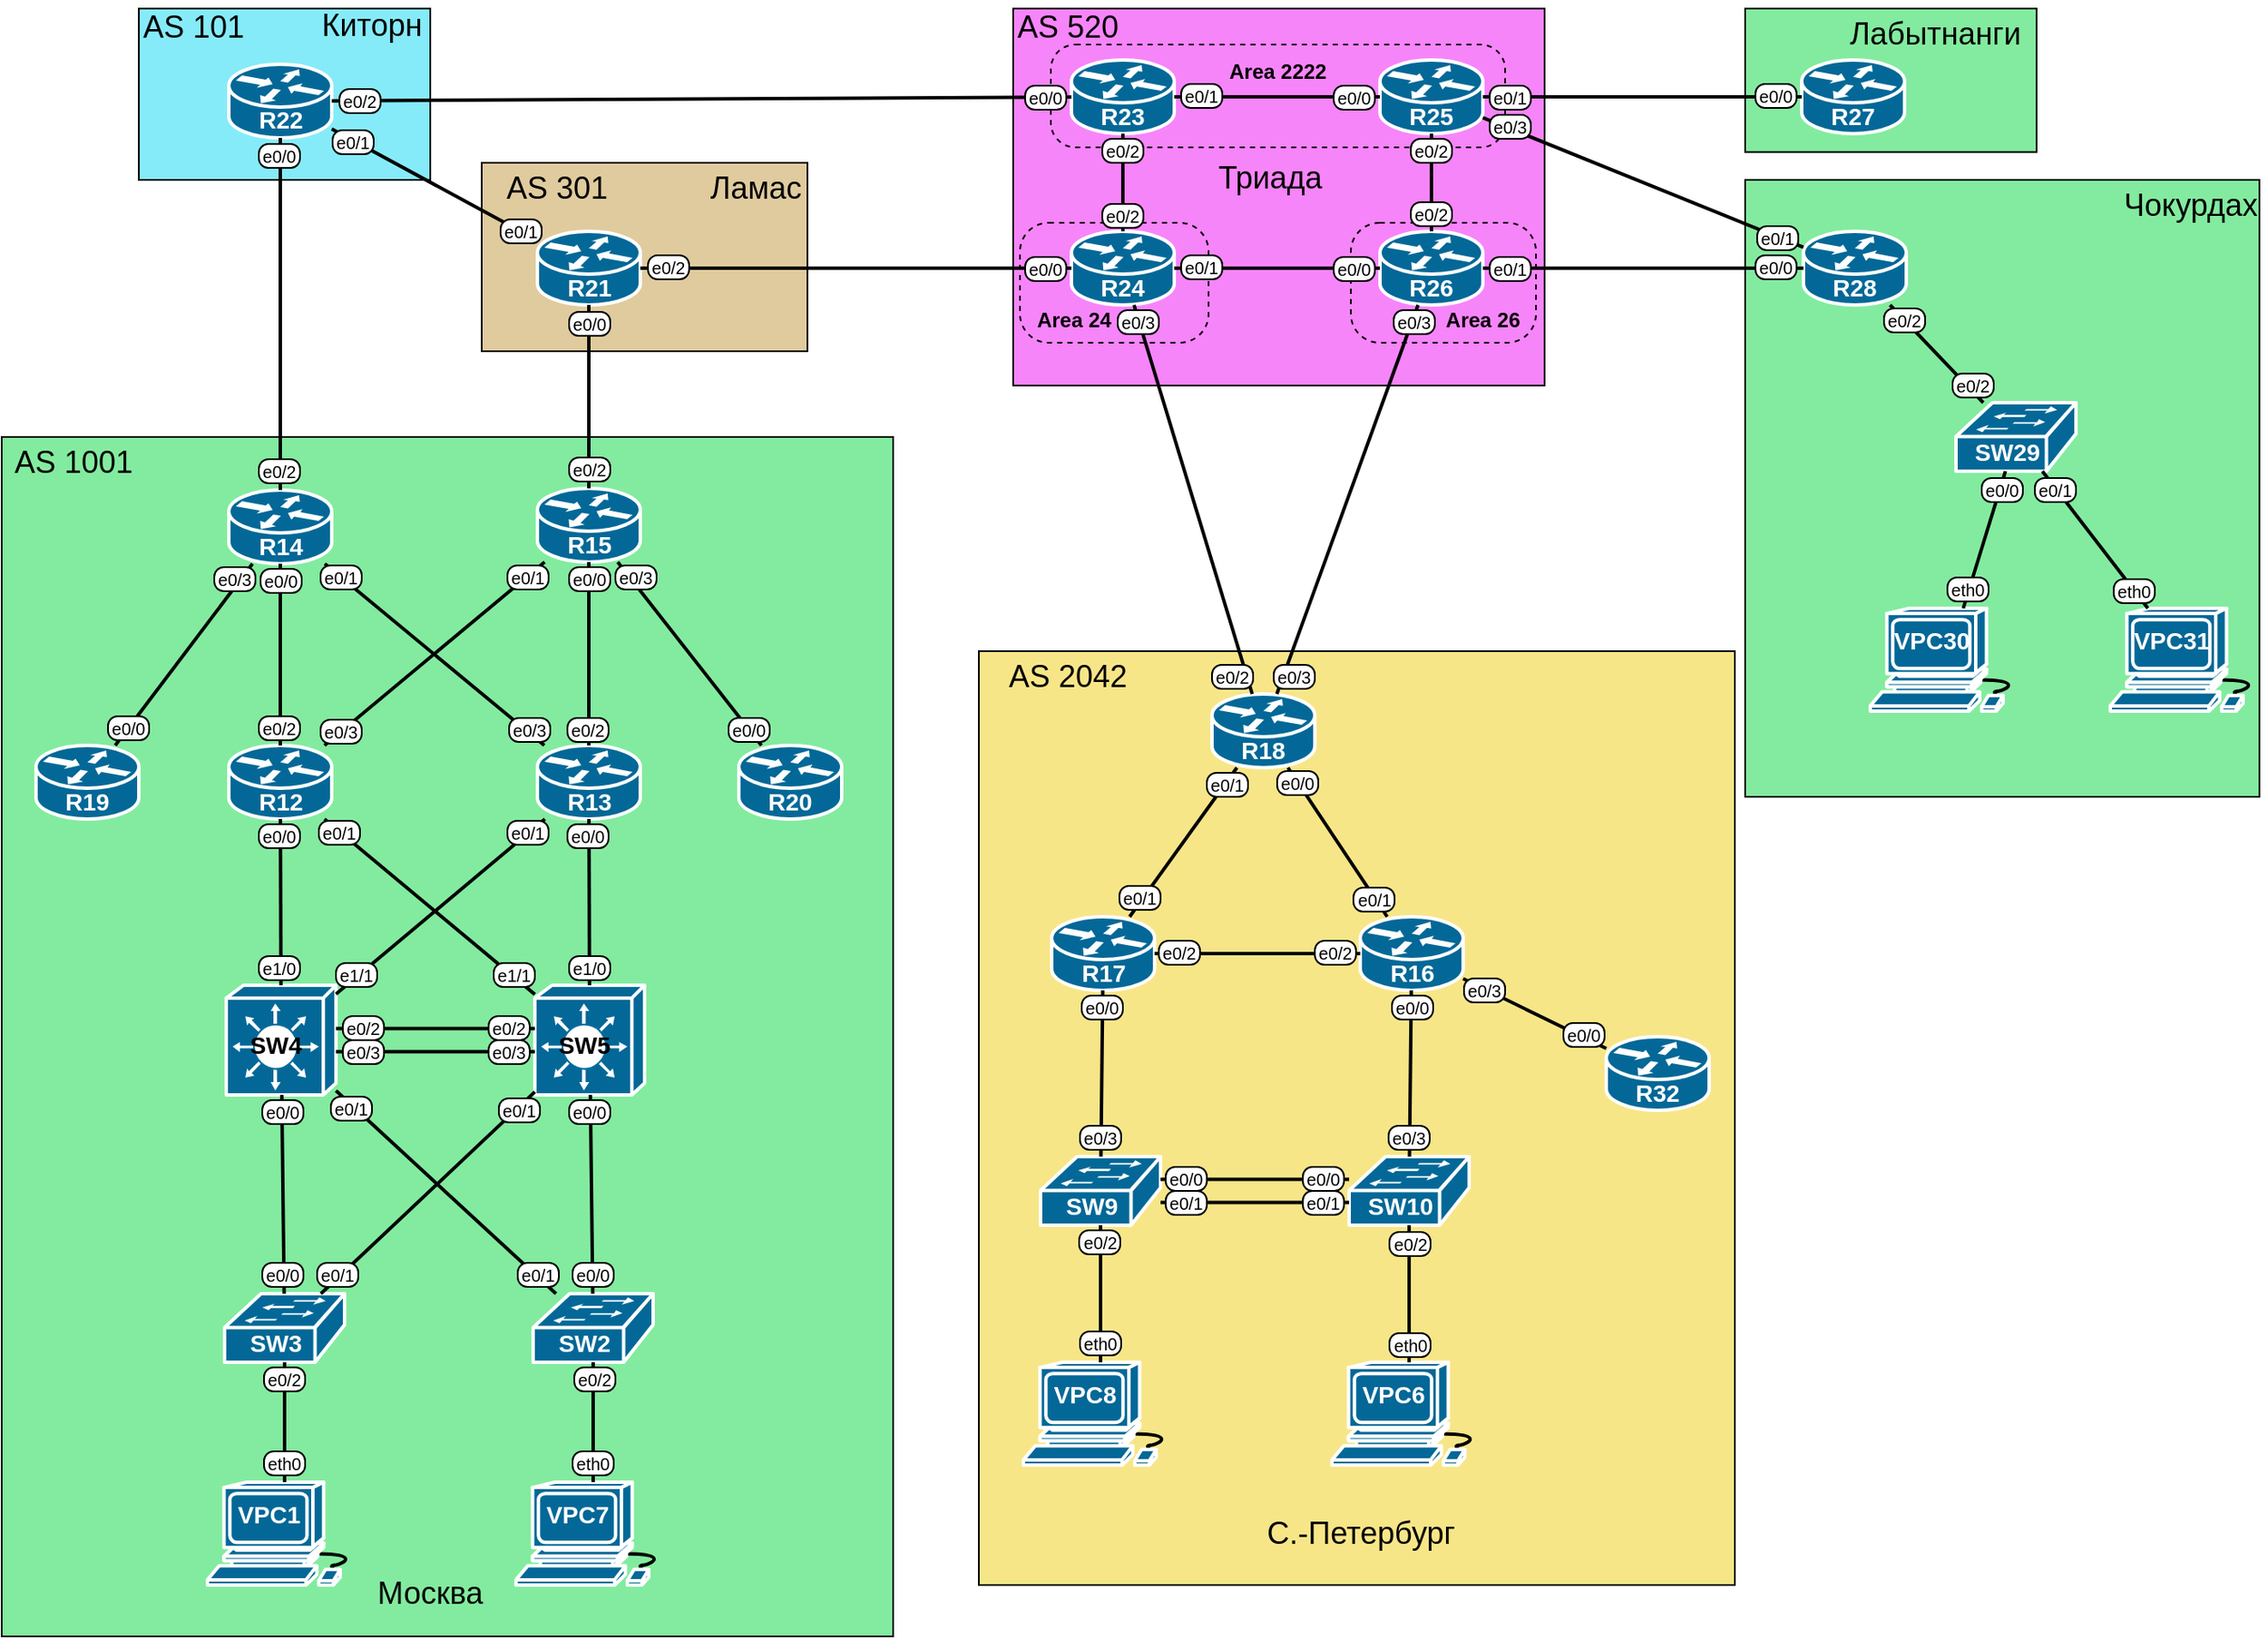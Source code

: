<mxfile version="27.0.9">
  <diagram name="Страница — 1" id="Og2O6v1_8cmMjE4YKY-o">
    <mxGraphModel dx="679" dy="423" grid="1" gridSize="10" guides="1" tooltips="1" connect="1" arrows="1" fold="1" page="1" pageScale="1" pageWidth="1169" pageHeight="827" math="0" shadow="0">
      <root>
        <mxCell id="0" />
        <mxCell id="J4p2vavXGs8pfv7Cpsuk-24" value="BG" parent="0" />
        <mxCell id="IlDslpWlMJQfnDaj4fPr-225" value="" style="rounded=0;whiteSpace=wrap;html=1;fillColor=light-dark(#83eb9f, #1f2f1e);strokeColor=light-dark(#000000, #446e2c);" parent="J4p2vavXGs8pfv7Cpsuk-24" vertex="1">
          <mxGeometry y="255" width="520" height="700" as="geometry" />
        </mxCell>
        <mxCell id="IlDslpWlMJQfnDaj4fPr-229" value="" style="rounded=0;whiteSpace=wrap;html=1;fillColor=light-dark(#86ebf9, #1f2f1e);strokeColor=light-dark(#000000, #446e2c);" parent="J4p2vavXGs8pfv7Cpsuk-24" vertex="1">
          <mxGeometry x="80" y="5" width="170" height="100" as="geometry" />
        </mxCell>
        <mxCell id="IlDslpWlMJQfnDaj4fPr-228" value="" style="rounded=0;whiteSpace=wrap;html=1;fillColor=light-dark(#e0cb9e, #1f2f1e);strokeColor=light-dark(#000000, #446e2c);" parent="J4p2vavXGs8pfv7Cpsuk-24" vertex="1">
          <mxGeometry x="280" y="95" width="190" height="110" as="geometry" />
        </mxCell>
        <mxCell id="IlDslpWlMJQfnDaj4fPr-227" value="" style="rounded=0;whiteSpace=wrap;html=1;fillColor=light-dark(#f785fa, #1f2f1e);strokeColor=light-dark(#000000, #446e2c);" parent="J4p2vavXGs8pfv7Cpsuk-24" vertex="1">
          <mxGeometry x="590" y="5" width="310" height="220" as="geometry" />
        </mxCell>
        <mxCell id="IlDslpWlMJQfnDaj4fPr-226" value="" style="rounded=0;whiteSpace=wrap;html=1;fillColor=light-dark(#f7e688, #1f2f1e);strokeColor=light-dark(#000000, #446e2c);" parent="J4p2vavXGs8pfv7Cpsuk-24" vertex="1">
          <mxGeometry x="570" y="380" width="441" height="545" as="geometry" />
        </mxCell>
        <mxCell id="IlDslpWlMJQfnDaj4fPr-222" value="" style="rounded=0;whiteSpace=wrap;html=1;fillColor=light-dark(#83eb9f, #1f2f1e);strokeColor=light-dark(#000000, #446e2c);" parent="J4p2vavXGs8pfv7Cpsuk-24" vertex="1">
          <mxGeometry x="1017" y="105" width="300" height="360" as="geometry" />
        </mxCell>
        <mxCell id="IlDslpWlMJQfnDaj4fPr-224" value="" style="rounded=0;whiteSpace=wrap;html=1;fillColor=light-dark(#83eb9f, #1f2f1e);strokeColor=light-dark(#000000, #446e2c);" parent="J4p2vavXGs8pfv7Cpsuk-24" vertex="1">
          <mxGeometry x="1017" y="5" width="170" height="83.75" as="geometry" />
        </mxCell>
        <mxCell id="J4p2vavXGs8pfv7Cpsuk-8" value="AS 1001" style="text;html=1;align=center;verticalAlign=middle;whiteSpace=wrap;rounded=0;fontSize=18;" parent="J4p2vavXGs8pfv7Cpsuk-24" vertex="1">
          <mxGeometry y="255" width="84" height="30" as="geometry" />
        </mxCell>
        <mxCell id="J4p2vavXGs8pfv7Cpsuk-1" value="Москва" style="text;html=1;align=center;verticalAlign=middle;whiteSpace=wrap;rounded=0;fontSize=18;" parent="J4p2vavXGs8pfv7Cpsuk-24" vertex="1">
          <mxGeometry x="220" y="915" width="60" height="30" as="geometry" />
        </mxCell>
        <mxCell id="J4p2vavXGs8pfv7Cpsuk-12" value="AS 2042" style="text;html=1;align=center;verticalAlign=middle;whiteSpace=wrap;rounded=0;fontSize=18;" parent="J4p2vavXGs8pfv7Cpsuk-24" vertex="1">
          <mxGeometry x="580" y="380" width="84" height="30" as="geometry" />
        </mxCell>
        <mxCell id="J4p2vavXGs8pfv7Cpsuk-14" value="AS 101" style="text;html=1;align=center;verticalAlign=middle;whiteSpace=wrap;rounded=0;fontSize=18;" parent="J4p2vavXGs8pfv7Cpsuk-24" vertex="1">
          <mxGeometry x="70" y="1" width="84" height="30" as="geometry" />
        </mxCell>
        <mxCell id="J4p2vavXGs8pfv7Cpsuk-4" value="Киторн" style="text;html=1;align=center;verticalAlign=middle;whiteSpace=wrap;rounded=0;fontSize=18;" parent="J4p2vavXGs8pfv7Cpsuk-24" vertex="1">
          <mxGeometry x="186" width="60" height="30" as="geometry" />
        </mxCell>
        <mxCell id="J4p2vavXGs8pfv7Cpsuk-15" value="AS 301" style="text;html=1;align=center;verticalAlign=middle;whiteSpace=wrap;rounded=0;fontSize=18;" parent="J4p2vavXGs8pfv7Cpsuk-24" vertex="1">
          <mxGeometry x="282" y="95" width="84" height="30" as="geometry" />
        </mxCell>
        <mxCell id="J4p2vavXGs8pfv7Cpsuk-5" value="Ламас" style="text;html=1;align=center;verticalAlign=middle;whiteSpace=wrap;rounded=0;fontSize=18;" parent="J4p2vavXGs8pfv7Cpsuk-24" vertex="1">
          <mxGeometry x="410" y="95" width="60" height="30" as="geometry" />
        </mxCell>
        <mxCell id="J4p2vavXGs8pfv7Cpsuk-13" value="AS 520" style="text;html=1;align=center;verticalAlign=middle;whiteSpace=wrap;rounded=0;fontSize=18;" parent="J4p2vavXGs8pfv7Cpsuk-24" vertex="1">
          <mxGeometry x="580" y="1" width="84" height="30" as="geometry" />
        </mxCell>
        <mxCell id="J4p2vavXGs8pfv7Cpsuk-6" value="Триада" style="text;html=1;align=center;verticalAlign=middle;whiteSpace=wrap;rounded=0;fontSize=18;" parent="J4p2vavXGs8pfv7Cpsuk-24" vertex="1">
          <mxGeometry x="710" y="88.75" width="60" height="30" as="geometry" />
        </mxCell>
        <mxCell id="J4p2vavXGs8pfv7Cpsuk-7" value="С.-Петербург" style="text;html=1;align=center;verticalAlign=middle;whiteSpace=wrap;rounded=0;fontSize=18;" parent="J4p2vavXGs8pfv7Cpsuk-24" vertex="1">
          <mxGeometry x="728" y="880" width="130" height="30" as="geometry" />
        </mxCell>
        <mxCell id="J4p2vavXGs8pfv7Cpsuk-3" value="Чокурдах" style="text;html=1;align=center;verticalAlign=middle;whiteSpace=wrap;rounded=0;fontSize=18;" parent="J4p2vavXGs8pfv7Cpsuk-24" vertex="1">
          <mxGeometry x="1247" y="105" width="60" height="30" as="geometry" />
        </mxCell>
        <mxCell id="J4p2vavXGs8pfv7Cpsuk-2" value="Лабытнанги" style="text;html=1;align=center;verticalAlign=middle;whiteSpace=wrap;rounded=0;fontSize=18;" parent="J4p2vavXGs8pfv7Cpsuk-24" vertex="1">
          <mxGeometry x="1098" y="5" width="60" height="30" as="geometry" />
        </mxCell>
        <mxCell id="1" value="Main" parent="0" />
        <mxCell id="IlDslpWlMJQfnDaj4fPr-3" value="" style="group" parent="1" vertex="1" connectable="0">
          <mxGeometry x="130" y="755" width="70" height="44" as="geometry" />
        </mxCell>
        <mxCell id="f9OrkrOD7GsaYfjVP4bd-2" value="" style="shape=mxgraph.cisco.switches.workgroup_switch;sketch=0;html=1;pointerEvents=1;dashed=0;fillColor=#036897;strokeColor=#ffffff;strokeWidth=2;verticalLabelPosition=bottom;verticalAlign=top;align=center;outlineConnect=0;" parent="IlDslpWlMJQfnDaj4fPr-3" vertex="1">
          <mxGeometry width="70" height="40" as="geometry" />
        </mxCell>
        <mxCell id="f9OrkrOD7GsaYfjVP4bd-8" value="&lt;b&gt;&lt;font color=&quot;#ffffff&quot; style=&quot;font-size: 14px;&quot;&gt;SW3&lt;/font&gt;&lt;/b&gt;" style="text;html=1;align=center;verticalAlign=middle;whiteSpace=wrap;rounded=0;" parent="IlDslpWlMJQfnDaj4fPr-3" vertex="1">
          <mxGeometry y="14" width="60" height="30" as="geometry" />
        </mxCell>
        <mxCell id="IlDslpWlMJQfnDaj4fPr-5" value="" style="group" parent="1" vertex="1" connectable="0">
          <mxGeometry x="132.5" y="435" width="60" height="47.5" as="geometry" />
        </mxCell>
        <mxCell id="f9OrkrOD7GsaYfjVP4bd-3" value="" style="shape=mxgraph.cisco.routers.router;sketch=0;html=1;pointerEvents=1;dashed=0;fillColor=#036897;strokeColor=#ffffff;strokeWidth=2;verticalLabelPosition=bottom;verticalAlign=top;align=center;outlineConnect=0;" parent="IlDslpWlMJQfnDaj4fPr-5" vertex="1">
          <mxGeometry width="60" height="43" as="geometry" />
        </mxCell>
        <mxCell id="f9OrkrOD7GsaYfjVP4bd-10" value="&lt;b&gt;&lt;font color=&quot;#ffffff&quot; style=&quot;font-size: 14px;&quot;&gt;R12&lt;/font&gt;&lt;/b&gt;" style="text;html=1;align=center;verticalAlign=middle;whiteSpace=wrap;rounded=0;" parent="IlDslpWlMJQfnDaj4fPr-5" vertex="1">
          <mxGeometry y="17.5" width="60" height="30" as="geometry" />
        </mxCell>
        <mxCell id="IlDslpWlMJQfnDaj4fPr-11" value="" style="group" parent="1" vertex="1" connectable="0">
          <mxGeometry x="120" y="865" width="90" height="60" as="geometry" />
        </mxCell>
        <mxCell id="f9OrkrOD7GsaYfjVP4bd-1" value="" style="shape=mxgraph.cisco.computers_and_peripherals.workstation;sketch=0;html=1;pointerEvents=1;dashed=0;fillColor=#036897;strokeColor=#ffffff;strokeWidth=2;verticalLabelPosition=bottom;verticalAlign=top;align=center;outlineConnect=0;" parent="IlDslpWlMJQfnDaj4fPr-11" vertex="1">
          <mxGeometry width="90" height="60" as="geometry" />
        </mxCell>
        <mxCell id="IlDslpWlMJQfnDaj4fPr-10" value="&lt;b&gt;&lt;font color=&quot;#ffffff&quot; style=&quot;font-size: 14px;&quot;&gt;VPC1&lt;/font&gt;&lt;/b&gt;" style="text;html=1;align=center;verticalAlign=middle;whiteSpace=wrap;rounded=0;" parent="IlDslpWlMJQfnDaj4fPr-11" vertex="1">
          <mxGeometry x="6" y="4" width="60" height="30" as="geometry" />
        </mxCell>
        <mxCell id="IlDslpWlMJQfnDaj4fPr-15" value="" style="group;fontStyle=4" parent="1" vertex="1" connectable="0">
          <mxGeometry x="130" y="575" width="65" height="64" as="geometry" />
        </mxCell>
        <mxCell id="IlDslpWlMJQfnDaj4fPr-13" value="" style="shape=mxgraph.cisco.switches.layer_3_switch;sketch=0;html=1;pointerEvents=1;dashed=0;fillColor=#036897;strokeColor=#ffffff;strokeWidth=2;verticalLabelPosition=bottom;verticalAlign=top;align=center;outlineConnect=0;" parent="IlDslpWlMJQfnDaj4fPr-15" vertex="1">
          <mxGeometry x="1" width="64" height="64" as="geometry" />
        </mxCell>
        <mxCell id="IlDslpWlMJQfnDaj4fPr-14" value="&lt;b&gt;&lt;font style=&quot;font-size: 14px; color: light-dark(rgb(0, 0, 0), rgb(18, 18, 18));&quot;&gt;SW4&lt;/font&gt;&lt;/b&gt;" style="text;html=1;align=center;verticalAlign=middle;whiteSpace=wrap;rounded=0;" parent="IlDslpWlMJQfnDaj4fPr-15" vertex="1">
          <mxGeometry y="20" width="60" height="30" as="geometry" />
        </mxCell>
        <mxCell id="IlDslpWlMJQfnDaj4fPr-19" value="" style="endArrow=none;html=1;rounded=0;strokeWidth=2;" parent="1" source="IlDslpWlMJQfnDaj4fPr-13" target="f9OrkrOD7GsaYfjVP4bd-3" edge="1">
          <mxGeometry width="50" height="50" relative="1" as="geometry">
            <mxPoint x="200" y="615" as="sourcePoint" />
            <mxPoint x="164.76" y="575" as="targetPoint" />
          </mxGeometry>
        </mxCell>
        <mxCell id="IlDslpWlMJQfnDaj4fPr-22" value="" style="endArrow=none;html=1;rounded=0;strokeWidth=2;" parent="1" source="f9OrkrOD7GsaYfjVP4bd-2" target="IlDslpWlMJQfnDaj4fPr-13" edge="1">
          <mxGeometry width="50" height="50" relative="1" as="geometry">
            <mxPoint x="240" y="849" as="sourcePoint" />
            <mxPoint x="240" y="742" as="targetPoint" />
          </mxGeometry>
        </mxCell>
        <mxCell id="IlDslpWlMJQfnDaj4fPr-23" value="" style="endArrow=none;html=1;rounded=0;strokeWidth=2;" parent="1" source="f9OrkrOD7GsaYfjVP4bd-1" target="f9OrkrOD7GsaYfjVP4bd-2" edge="1">
          <mxGeometry width="50" height="50" relative="1" as="geometry">
            <mxPoint x="230" y="956" as="sourcePoint" />
            <mxPoint x="230" y="849" as="targetPoint" />
          </mxGeometry>
        </mxCell>
        <mxCell id="IlDslpWlMJQfnDaj4fPr-25" value="" style="group" parent="1" vertex="1" connectable="0">
          <mxGeometry x="310" y="755" width="70" height="44" as="geometry" />
        </mxCell>
        <mxCell id="IlDslpWlMJQfnDaj4fPr-26" value="" style="shape=mxgraph.cisco.switches.workgroup_switch;sketch=0;html=1;pointerEvents=1;dashed=0;fillColor=#036897;strokeColor=#ffffff;strokeWidth=2;verticalLabelPosition=bottom;verticalAlign=top;align=center;outlineConnect=0;" parent="IlDslpWlMJQfnDaj4fPr-25" vertex="1">
          <mxGeometry width="70" height="40" as="geometry" />
        </mxCell>
        <mxCell id="IlDslpWlMJQfnDaj4fPr-27" value="&lt;b&gt;&lt;font color=&quot;#ffffff&quot; style=&quot;font-size: 14px;&quot;&gt;SW2&lt;/font&gt;&lt;/b&gt;" style="text;html=1;align=center;verticalAlign=middle;whiteSpace=wrap;rounded=0;" parent="IlDslpWlMJQfnDaj4fPr-25" vertex="1">
          <mxGeometry y="14" width="60" height="30" as="geometry" />
        </mxCell>
        <mxCell id="IlDslpWlMJQfnDaj4fPr-28" value="" style="group" parent="1" vertex="1" connectable="0">
          <mxGeometry x="312.5" y="435" width="60" height="47.5" as="geometry" />
        </mxCell>
        <mxCell id="IlDslpWlMJQfnDaj4fPr-29" value="" style="shape=mxgraph.cisco.routers.router;sketch=0;html=1;pointerEvents=1;dashed=0;fillColor=#036897;strokeColor=#ffffff;strokeWidth=2;verticalLabelPosition=bottom;verticalAlign=top;align=center;outlineConnect=0;" parent="IlDslpWlMJQfnDaj4fPr-28" vertex="1">
          <mxGeometry width="60" height="43" as="geometry" />
        </mxCell>
        <mxCell id="IlDslpWlMJQfnDaj4fPr-30" value="&lt;b&gt;&lt;font color=&quot;#ffffff&quot; style=&quot;font-size: 14px;&quot;&gt;R13&lt;/font&gt;&lt;/b&gt;" style="text;html=1;align=center;verticalAlign=middle;whiteSpace=wrap;rounded=0;" parent="IlDslpWlMJQfnDaj4fPr-28" vertex="1">
          <mxGeometry y="17.5" width="60" height="30" as="geometry" />
        </mxCell>
        <mxCell id="IlDslpWlMJQfnDaj4fPr-31" value="" style="group" parent="1" vertex="1" connectable="0">
          <mxGeometry x="300" y="865" width="90" height="60" as="geometry" />
        </mxCell>
        <mxCell id="IlDslpWlMJQfnDaj4fPr-32" value="" style="shape=mxgraph.cisco.computers_and_peripherals.workstation;sketch=0;html=1;pointerEvents=1;dashed=0;fillColor=#036897;strokeColor=#ffffff;strokeWidth=2;verticalLabelPosition=bottom;verticalAlign=top;align=center;outlineConnect=0;" parent="IlDslpWlMJQfnDaj4fPr-31" vertex="1">
          <mxGeometry width="90" height="60" as="geometry" />
        </mxCell>
        <mxCell id="IlDslpWlMJQfnDaj4fPr-33" value="&lt;b&gt;&lt;font color=&quot;#ffffff&quot; style=&quot;font-size: 14px;&quot;&gt;VPC7&lt;/font&gt;&lt;/b&gt;" style="text;html=1;align=center;verticalAlign=middle;whiteSpace=wrap;rounded=0;" parent="IlDslpWlMJQfnDaj4fPr-31" vertex="1">
          <mxGeometry x="6" y="4" width="60" height="30" as="geometry" />
        </mxCell>
        <mxCell id="IlDslpWlMJQfnDaj4fPr-34" value="" style="group" parent="1" vertex="1" connectable="0">
          <mxGeometry x="310" y="575" width="65" height="64" as="geometry" />
        </mxCell>
        <mxCell id="IlDslpWlMJQfnDaj4fPr-35" value="" style="shape=mxgraph.cisco.switches.layer_3_switch;sketch=0;html=1;pointerEvents=1;dashed=0;fillColor=#036897;strokeColor=#ffffff;strokeWidth=2;verticalLabelPosition=bottom;verticalAlign=top;align=center;outlineConnect=0;" parent="IlDslpWlMJQfnDaj4fPr-34" vertex="1">
          <mxGeometry x="1" width="64" height="64" as="geometry" />
        </mxCell>
        <mxCell id="IlDslpWlMJQfnDaj4fPr-36" value="&lt;b&gt;&lt;font style=&quot;font-size: 14px; color: light-dark(rgb(0, 0, 0), rgb(18, 18, 18));&quot;&gt;SW5&lt;/font&gt;&lt;/b&gt;" style="text;html=1;align=center;verticalAlign=middle;whiteSpace=wrap;rounded=0;" parent="IlDslpWlMJQfnDaj4fPr-34" vertex="1">
          <mxGeometry y="20" width="60" height="30" as="geometry" />
        </mxCell>
        <mxCell id="IlDslpWlMJQfnDaj4fPr-37" value="" style="endArrow=none;html=1;rounded=0;strokeWidth=2;" parent="1" source="IlDslpWlMJQfnDaj4fPr-35" target="IlDslpWlMJQfnDaj4fPr-29" edge="1">
          <mxGeometry width="50" height="50" relative="1" as="geometry">
            <mxPoint x="380" y="615" as="sourcePoint" />
            <mxPoint x="344.76" y="575" as="targetPoint" />
          </mxGeometry>
        </mxCell>
        <mxCell id="IlDslpWlMJQfnDaj4fPr-38" value="" style="endArrow=none;html=1;rounded=0;strokeWidth=2;" parent="1" source="IlDslpWlMJQfnDaj4fPr-26" target="IlDslpWlMJQfnDaj4fPr-35" edge="1">
          <mxGeometry width="50" height="50" relative="1" as="geometry">
            <mxPoint x="420" y="849" as="sourcePoint" />
            <mxPoint x="420" y="742" as="targetPoint" />
          </mxGeometry>
        </mxCell>
        <mxCell id="IlDslpWlMJQfnDaj4fPr-39" value="" style="endArrow=none;html=1;rounded=0;strokeWidth=2;" parent="1" source="IlDslpWlMJQfnDaj4fPr-32" target="IlDslpWlMJQfnDaj4fPr-26" edge="1">
          <mxGeometry width="50" height="50" relative="1" as="geometry">
            <mxPoint x="410" y="956" as="sourcePoint" />
            <mxPoint x="410" y="849" as="targetPoint" />
          </mxGeometry>
        </mxCell>
        <mxCell id="IlDslpWlMJQfnDaj4fPr-40" value="" style="group" parent="1" vertex="1" connectable="0">
          <mxGeometry x="132.5" y="286" width="60" height="47.5" as="geometry" />
        </mxCell>
        <mxCell id="IlDslpWlMJQfnDaj4fPr-41" value="" style="shape=mxgraph.cisco.routers.router;sketch=0;html=1;pointerEvents=1;dashed=0;fillColor=#036897;strokeColor=#ffffff;strokeWidth=2;verticalLabelPosition=bottom;verticalAlign=top;align=center;outlineConnect=0;" parent="IlDslpWlMJQfnDaj4fPr-40" vertex="1">
          <mxGeometry width="60" height="43" as="geometry" />
        </mxCell>
        <mxCell id="IlDslpWlMJQfnDaj4fPr-42" value="&lt;b&gt;&lt;font color=&quot;#ffffff&quot; style=&quot;font-size: 14px;&quot;&gt;R14&lt;/font&gt;&lt;/b&gt;" style="text;html=1;align=center;verticalAlign=middle;whiteSpace=wrap;rounded=0;" parent="IlDslpWlMJQfnDaj4fPr-40" vertex="1">
          <mxGeometry y="17.5" width="60" height="30" as="geometry" />
        </mxCell>
        <mxCell id="IlDslpWlMJQfnDaj4fPr-43" value="" style="group" parent="1" vertex="1" connectable="0">
          <mxGeometry x="312.5" y="285" width="60" height="47.5" as="geometry" />
        </mxCell>
        <mxCell id="IlDslpWlMJQfnDaj4fPr-44" value="" style="shape=mxgraph.cisco.routers.router;sketch=0;html=1;pointerEvents=1;dashed=0;fillColor=#036897;strokeColor=#ffffff;strokeWidth=2;verticalLabelPosition=bottom;verticalAlign=top;align=center;outlineConnect=0;" parent="IlDslpWlMJQfnDaj4fPr-43" vertex="1">
          <mxGeometry width="60" height="43" as="geometry" />
        </mxCell>
        <mxCell id="IlDslpWlMJQfnDaj4fPr-45" value="&lt;b&gt;&lt;font color=&quot;#ffffff&quot; style=&quot;font-size: 14px;&quot;&gt;R15&lt;/font&gt;&lt;/b&gt;" style="text;html=1;align=center;verticalAlign=middle;whiteSpace=wrap;rounded=0;" parent="IlDslpWlMJQfnDaj4fPr-43" vertex="1">
          <mxGeometry y="17.5" width="60" height="30" as="geometry" />
        </mxCell>
        <mxCell id="IlDslpWlMJQfnDaj4fPr-46" value="" style="group" parent="1" vertex="1" connectable="0">
          <mxGeometry x="20" y="435" width="80" height="55" as="geometry" />
        </mxCell>
        <mxCell id="IlDslpWlMJQfnDaj4fPr-47" value="" style="shape=mxgraph.cisco.routers.router;sketch=0;html=1;pointerEvents=1;dashed=0;fillColor=#036897;strokeColor=#ffffff;strokeWidth=2;verticalLabelPosition=bottom;verticalAlign=top;align=center;outlineConnect=0;" parent="IlDslpWlMJQfnDaj4fPr-46" vertex="1">
          <mxGeometry width="60" height="43" as="geometry" />
        </mxCell>
        <mxCell id="IlDslpWlMJQfnDaj4fPr-48" value="&lt;b&gt;&lt;font color=&quot;#ffffff&quot; style=&quot;font-size: 14px;&quot;&gt;R19&lt;/font&gt;&lt;/b&gt;" style="text;html=1;align=center;verticalAlign=middle;whiteSpace=wrap;rounded=0;" parent="IlDslpWlMJQfnDaj4fPr-46" vertex="1">
          <mxGeometry y="17.5" width="60" height="30" as="geometry" />
        </mxCell>
        <mxCell id="IlDslpWlMJQfnDaj4fPr-49" value="" style="group" parent="1" vertex="1" connectable="0">
          <mxGeometry x="430" y="435" width="60" height="47.5" as="geometry" />
        </mxCell>
        <mxCell id="IlDslpWlMJQfnDaj4fPr-50" value="" style="shape=mxgraph.cisco.routers.router;sketch=0;html=1;pointerEvents=1;dashed=0;fillColor=#036897;strokeColor=#ffffff;strokeWidth=2;verticalLabelPosition=bottom;verticalAlign=top;align=center;outlineConnect=0;" parent="IlDslpWlMJQfnDaj4fPr-49" vertex="1">
          <mxGeometry width="60" height="43" as="geometry" />
        </mxCell>
        <mxCell id="IlDslpWlMJQfnDaj4fPr-51" value="&lt;b&gt;&lt;font color=&quot;#ffffff&quot; style=&quot;font-size: 14px;&quot;&gt;R20&lt;/font&gt;&lt;/b&gt;" style="text;html=1;align=center;verticalAlign=middle;whiteSpace=wrap;rounded=0;" parent="IlDslpWlMJQfnDaj4fPr-49" vertex="1">
          <mxGeometry y="17.5" width="60" height="30" as="geometry" />
        </mxCell>
        <mxCell id="IlDslpWlMJQfnDaj4fPr-52" value="" style="endArrow=none;html=1;rounded=0;strokeWidth=2;" parent="1" source="IlDslpWlMJQfnDaj4fPr-29" target="IlDslpWlMJQfnDaj4fPr-44" edge="1">
          <mxGeometry width="50" height="50" relative="1" as="geometry">
            <mxPoint x="340" y="412" as="sourcePoint" />
            <mxPoint x="340" y="345" as="targetPoint" />
          </mxGeometry>
        </mxCell>
        <mxCell id="IlDslpWlMJQfnDaj4fPr-53" value="" style="endArrow=none;html=1;rounded=0;strokeWidth=2;" parent="1" source="IlDslpWlMJQfnDaj4fPr-50" target="IlDslpWlMJQfnDaj4fPr-44" edge="1">
          <mxGeometry width="50" height="50" relative="1" as="geometry">
            <mxPoint x="459.86" y="412" as="sourcePoint" />
            <mxPoint x="459.86" y="345" as="targetPoint" />
          </mxGeometry>
        </mxCell>
        <mxCell id="IlDslpWlMJQfnDaj4fPr-54" value="" style="endArrow=none;html=1;rounded=0;strokeWidth=2;" parent="1" source="f9OrkrOD7GsaYfjVP4bd-3" target="IlDslpWlMJQfnDaj4fPr-41" edge="1">
          <mxGeometry width="50" height="50" relative="1" as="geometry">
            <mxPoint x="164.86" y="412" as="sourcePoint" />
            <mxPoint x="164.86" y="345" as="targetPoint" />
          </mxGeometry>
        </mxCell>
        <mxCell id="IlDslpWlMJQfnDaj4fPr-55" value="" style="endArrow=none;html=1;rounded=0;strokeWidth=2;" parent="1" source="IlDslpWlMJQfnDaj4fPr-47" target="IlDslpWlMJQfnDaj4fPr-41" edge="1">
          <mxGeometry width="50" height="50" relative="1" as="geometry">
            <mxPoint x="49.86" y="412" as="sourcePoint" />
            <mxPoint x="49.86" y="345" as="targetPoint" />
          </mxGeometry>
        </mxCell>
        <mxCell id="IlDslpWlMJQfnDaj4fPr-56" value="" style="endArrow=none;html=1;rounded=0;strokeWidth=2;" parent="1" source="f9OrkrOD7GsaYfjVP4bd-3" target="IlDslpWlMJQfnDaj4fPr-44" edge="1">
          <mxGeometry width="50" height="50" relative="1" as="geometry">
            <mxPoint x="220" y="412" as="sourcePoint" />
            <mxPoint x="220" y="345" as="targetPoint" />
          </mxGeometry>
        </mxCell>
        <mxCell id="IlDslpWlMJQfnDaj4fPr-57" value="" style="endArrow=none;html=1;rounded=0;strokeWidth=2;" parent="1" source="IlDslpWlMJQfnDaj4fPr-29" target="IlDslpWlMJQfnDaj4fPr-41" edge="1">
          <mxGeometry width="50" height="50" relative="1" as="geometry">
            <mxPoint x="280" y="412" as="sourcePoint" />
            <mxPoint x="210" y="355" as="targetPoint" />
          </mxGeometry>
        </mxCell>
        <mxCell id="IlDslpWlMJQfnDaj4fPr-58" value="" style="endArrow=none;html=1;rounded=0;strokeWidth=2;" parent="1" source="IlDslpWlMJQfnDaj4fPr-13" target="IlDslpWlMJQfnDaj4fPr-29" edge="1">
          <mxGeometry width="50" height="50" relative="1" as="geometry">
            <mxPoint x="290" y="632" as="sourcePoint" />
            <mxPoint x="290" y="565" as="targetPoint" />
          </mxGeometry>
        </mxCell>
        <mxCell id="IlDslpWlMJQfnDaj4fPr-59" value="" style="endArrow=none;html=1;rounded=0;strokeWidth=2;" parent="1" source="IlDslpWlMJQfnDaj4fPr-35" target="f9OrkrOD7GsaYfjVP4bd-3" edge="1">
          <mxGeometry width="50" height="50" relative="1" as="geometry">
            <mxPoint x="220" y="632" as="sourcePoint" />
            <mxPoint x="220" y="565" as="targetPoint" />
          </mxGeometry>
        </mxCell>
        <mxCell id="IlDslpWlMJQfnDaj4fPr-62" value="" style="endArrow=none;html=1;rounded=0;strokeWidth=2;" parent="1" source="IlDslpWlMJQfnDaj4fPr-26" target="IlDslpWlMJQfnDaj4fPr-13" edge="1">
          <mxGeometry width="50" height="50" relative="1" as="geometry">
            <mxPoint x="220" y="762" as="sourcePoint" />
            <mxPoint x="220" y="695" as="targetPoint" />
          </mxGeometry>
        </mxCell>
        <mxCell id="IlDslpWlMJQfnDaj4fPr-63" value="" style="endArrow=none;html=1;rounded=0;strokeWidth=2;" parent="1" source="f9OrkrOD7GsaYfjVP4bd-2" target="IlDslpWlMJQfnDaj4fPr-35" edge="1">
          <mxGeometry width="50" height="50" relative="1" as="geometry">
            <mxPoint x="300" y="755" as="sourcePoint" />
            <mxPoint x="300" y="688" as="targetPoint" />
          </mxGeometry>
        </mxCell>
        <mxCell id="IlDslpWlMJQfnDaj4fPr-64" value="" style="shape=link;html=1;rounded=0;strokeWidth=2;width=12.381;" parent="1" source="IlDslpWlMJQfnDaj4fPr-13" target="IlDslpWlMJQfnDaj4fPr-35" edge="1">
          <mxGeometry width="100" relative="1" as="geometry">
            <mxPoint x="220" y="665" as="sourcePoint" />
            <mxPoint x="270" y="695" as="targetPoint" />
          </mxGeometry>
        </mxCell>
        <mxCell id="IlDslpWlMJQfnDaj4fPr-118" value="" style="group" parent="1" vertex="1" connectable="0">
          <mxGeometry x="606" y="675" width="70" height="44" as="geometry" />
        </mxCell>
        <mxCell id="IlDslpWlMJQfnDaj4fPr-119" value="" style="shape=mxgraph.cisco.switches.workgroup_switch;sketch=0;html=1;pointerEvents=1;dashed=0;fillColor=#036897;strokeColor=#ffffff;strokeWidth=2;verticalLabelPosition=bottom;verticalAlign=top;align=center;outlineConnect=0;" parent="IlDslpWlMJQfnDaj4fPr-118" vertex="1">
          <mxGeometry width="70" height="40" as="geometry" />
        </mxCell>
        <mxCell id="IlDslpWlMJQfnDaj4fPr-120" value="&lt;b&gt;&lt;font color=&quot;#ffffff&quot; style=&quot;font-size: 14px;&quot;&gt;SW9&lt;/font&gt;&lt;/b&gt;" style="text;html=1;align=center;verticalAlign=middle;whiteSpace=wrap;rounded=0;" parent="IlDslpWlMJQfnDaj4fPr-118" vertex="1">
          <mxGeometry y="14" width="60" height="30" as="geometry" />
        </mxCell>
        <mxCell id="IlDslpWlMJQfnDaj4fPr-121" value="" style="group" parent="1" vertex="1" connectable="0">
          <mxGeometry x="612.5" y="535" width="60" height="47.5" as="geometry" />
        </mxCell>
        <mxCell id="IlDslpWlMJQfnDaj4fPr-122" value="" style="shape=mxgraph.cisco.routers.router;sketch=0;html=1;pointerEvents=1;dashed=0;fillColor=#036897;strokeColor=#ffffff;strokeWidth=2;verticalLabelPosition=bottom;verticalAlign=top;align=center;outlineConnect=0;" parent="IlDslpWlMJQfnDaj4fPr-121" vertex="1">
          <mxGeometry width="60" height="43" as="geometry" />
        </mxCell>
        <mxCell id="IlDslpWlMJQfnDaj4fPr-123" value="&lt;b&gt;&lt;font color=&quot;#ffffff&quot; style=&quot;font-size: 14px;&quot;&gt;R17&lt;/font&gt;&lt;/b&gt;" style="text;html=1;align=center;verticalAlign=middle;whiteSpace=wrap;rounded=0;" parent="IlDslpWlMJQfnDaj4fPr-121" vertex="1">
          <mxGeometry y="17.5" width="60" height="30" as="geometry" />
        </mxCell>
        <mxCell id="IlDslpWlMJQfnDaj4fPr-124" value="" style="group" parent="1" vertex="1" connectable="0">
          <mxGeometry x="596" y="795" width="90" height="60" as="geometry" />
        </mxCell>
        <mxCell id="IlDslpWlMJQfnDaj4fPr-125" value="" style="shape=mxgraph.cisco.computers_and_peripherals.workstation;sketch=0;html=1;pointerEvents=1;dashed=0;fillColor=#036897;strokeColor=#ffffff;strokeWidth=2;verticalLabelPosition=bottom;verticalAlign=top;align=center;outlineConnect=0;" parent="IlDslpWlMJQfnDaj4fPr-124" vertex="1">
          <mxGeometry width="90" height="60" as="geometry" />
        </mxCell>
        <mxCell id="IlDslpWlMJQfnDaj4fPr-126" value="&lt;b&gt;&lt;font color=&quot;#ffffff&quot; style=&quot;font-size: 14px;&quot;&gt;VPC8&lt;/font&gt;&lt;/b&gt;" style="text;html=1;align=center;verticalAlign=middle;whiteSpace=wrap;rounded=0;" parent="IlDslpWlMJQfnDaj4fPr-124" vertex="1">
          <mxGeometry x="6" y="4" width="60" height="30" as="geometry" />
        </mxCell>
        <mxCell id="IlDslpWlMJQfnDaj4fPr-131" value="" style="endArrow=none;html=1;rounded=0;strokeWidth=2;" parent="1" source="IlDslpWlMJQfnDaj4fPr-119" target="IlDslpWlMJQfnDaj4fPr-122" edge="1">
          <mxGeometry width="50" height="50" relative="1" as="geometry">
            <mxPoint x="720" y="849" as="sourcePoint" />
            <mxPoint x="643.653" y="709" as="targetPoint" />
          </mxGeometry>
        </mxCell>
        <mxCell id="IlDslpWlMJQfnDaj4fPr-132" value="" style="endArrow=none;html=1;rounded=0;strokeWidth=2;" parent="1" source="IlDslpWlMJQfnDaj4fPr-125" target="IlDslpWlMJQfnDaj4fPr-119" edge="1">
          <mxGeometry width="50" height="50" relative="1" as="geometry">
            <mxPoint x="706" y="876" as="sourcePoint" />
            <mxPoint x="706" y="769" as="targetPoint" />
          </mxGeometry>
        </mxCell>
        <mxCell id="IlDslpWlMJQfnDaj4fPr-133" value="" style="group" parent="1" vertex="1" connectable="0">
          <mxGeometry x="786" y="675" width="70" height="44" as="geometry" />
        </mxCell>
        <mxCell id="IlDslpWlMJQfnDaj4fPr-134" value="" style="shape=mxgraph.cisco.switches.workgroup_switch;sketch=0;html=1;pointerEvents=1;dashed=0;fillColor=#036897;strokeColor=#ffffff;strokeWidth=2;verticalLabelPosition=bottom;verticalAlign=top;align=center;outlineConnect=0;" parent="IlDslpWlMJQfnDaj4fPr-133" vertex="1">
          <mxGeometry width="70" height="40" as="geometry" />
        </mxCell>
        <mxCell id="IlDslpWlMJQfnDaj4fPr-135" value="&lt;b&gt;&lt;font color=&quot;#ffffff&quot; style=&quot;font-size: 14px;&quot;&gt;SW10&lt;/font&gt;&lt;/b&gt;" style="text;html=1;align=center;verticalAlign=middle;whiteSpace=wrap;rounded=0;" parent="IlDslpWlMJQfnDaj4fPr-133" vertex="1">
          <mxGeometry y="14" width="60" height="30" as="geometry" />
        </mxCell>
        <mxCell id="IlDslpWlMJQfnDaj4fPr-136" value="" style="group" parent="1" vertex="1" connectable="0">
          <mxGeometry x="792.5" y="535" width="60" height="47.5" as="geometry" />
        </mxCell>
        <mxCell id="IlDslpWlMJQfnDaj4fPr-137" value="" style="shape=mxgraph.cisco.routers.router;sketch=0;html=1;pointerEvents=1;dashed=0;fillColor=#036897;strokeColor=#ffffff;strokeWidth=2;verticalLabelPosition=bottom;verticalAlign=top;align=center;outlineConnect=0;" parent="IlDslpWlMJQfnDaj4fPr-136" vertex="1">
          <mxGeometry width="60" height="43" as="geometry" />
        </mxCell>
        <mxCell id="IlDslpWlMJQfnDaj4fPr-138" value="&lt;b&gt;&lt;font color=&quot;#ffffff&quot; style=&quot;font-size: 14px;&quot;&gt;R16&lt;/font&gt;&lt;/b&gt;" style="text;html=1;align=center;verticalAlign=middle;whiteSpace=wrap;rounded=0;" parent="IlDslpWlMJQfnDaj4fPr-136" vertex="1">
          <mxGeometry y="17.5" width="60" height="30" as="geometry" />
        </mxCell>
        <mxCell id="IlDslpWlMJQfnDaj4fPr-139" value="" style="group" parent="1" vertex="1" connectable="0">
          <mxGeometry x="776" y="795" width="90" height="60" as="geometry" />
        </mxCell>
        <mxCell id="IlDslpWlMJQfnDaj4fPr-140" value="" style="shape=mxgraph.cisco.computers_and_peripherals.workstation;sketch=0;html=1;pointerEvents=1;dashed=0;fillColor=#036897;strokeColor=#ffffff;strokeWidth=2;verticalLabelPosition=bottom;verticalAlign=top;align=center;outlineConnect=0;" parent="IlDslpWlMJQfnDaj4fPr-139" vertex="1">
          <mxGeometry width="90" height="60" as="geometry" />
        </mxCell>
        <mxCell id="IlDslpWlMJQfnDaj4fPr-141" value="&lt;b&gt;&lt;font color=&quot;#ffffff&quot; style=&quot;font-size: 14px;&quot;&gt;VPC6&lt;/font&gt;&lt;/b&gt;" style="text;html=1;align=center;verticalAlign=middle;whiteSpace=wrap;rounded=0;" parent="IlDslpWlMJQfnDaj4fPr-139" vertex="1">
          <mxGeometry x="6" y="4" width="60" height="30" as="geometry" />
        </mxCell>
        <mxCell id="IlDslpWlMJQfnDaj4fPr-146" value="" style="endArrow=none;html=1;rounded=0;strokeWidth=2;" parent="1" source="IlDslpWlMJQfnDaj4fPr-134" target="IlDslpWlMJQfnDaj4fPr-137" edge="1">
          <mxGeometry width="50" height="50" relative="1" as="geometry">
            <mxPoint x="900" y="849" as="sourcePoint" />
            <mxPoint x="823.653" y="709" as="targetPoint" />
          </mxGeometry>
        </mxCell>
        <mxCell id="IlDslpWlMJQfnDaj4fPr-147" value="" style="endArrow=none;html=1;rounded=0;strokeWidth=2;" parent="1" source="IlDslpWlMJQfnDaj4fPr-140" target="IlDslpWlMJQfnDaj4fPr-134" edge="1">
          <mxGeometry width="50" height="50" relative="1" as="geometry">
            <mxPoint x="886" y="876" as="sourcePoint" />
            <mxPoint x="886" y="769" as="targetPoint" />
          </mxGeometry>
        </mxCell>
        <mxCell id="IlDslpWlMJQfnDaj4fPr-151" value="" style="group" parent="1" vertex="1" connectable="0">
          <mxGeometry x="706" y="405" width="60" height="47.5" as="geometry" />
        </mxCell>
        <mxCell id="IlDslpWlMJQfnDaj4fPr-152" value="" style="shape=mxgraph.cisco.routers.router;sketch=0;html=1;pointerEvents=1;dashed=0;fillColor=#036897;strokeColor=#ffffff;strokeWidth=2;verticalLabelPosition=bottom;verticalAlign=top;align=center;outlineConnect=0;" parent="IlDslpWlMJQfnDaj4fPr-151" vertex="1">
          <mxGeometry width="60" height="43" as="geometry" />
        </mxCell>
        <mxCell id="IlDslpWlMJQfnDaj4fPr-153" value="&lt;b&gt;&lt;font color=&quot;#ffffff&quot; style=&quot;font-size: 14px;&quot;&gt;R18&lt;/font&gt;&lt;/b&gt;" style="text;html=1;align=center;verticalAlign=middle;whiteSpace=wrap;rounded=0;" parent="IlDslpWlMJQfnDaj4fPr-151" vertex="1">
          <mxGeometry y="17.5" width="60" height="30" as="geometry" />
        </mxCell>
        <mxCell id="IlDslpWlMJQfnDaj4fPr-157" value="" style="group" parent="1" vertex="1" connectable="0">
          <mxGeometry x="936" y="605" width="60" height="47.5" as="geometry" />
        </mxCell>
        <mxCell id="IlDslpWlMJQfnDaj4fPr-158" value="" style="shape=mxgraph.cisco.routers.router;sketch=0;html=1;pointerEvents=1;dashed=0;fillColor=#036897;strokeColor=#ffffff;strokeWidth=2;verticalLabelPosition=bottom;verticalAlign=top;align=center;outlineConnect=0;" parent="IlDslpWlMJQfnDaj4fPr-157" vertex="1">
          <mxGeometry width="60" height="43" as="geometry" />
        </mxCell>
        <mxCell id="IlDslpWlMJQfnDaj4fPr-159" value="&lt;b&gt;&lt;font color=&quot;#ffffff&quot; style=&quot;font-size: 14px;&quot;&gt;R32&lt;/font&gt;&lt;/b&gt;" style="text;html=1;align=center;verticalAlign=middle;whiteSpace=wrap;rounded=0;" parent="IlDslpWlMJQfnDaj4fPr-157" vertex="1">
          <mxGeometry y="17.5" width="60" height="30" as="geometry" />
        </mxCell>
        <mxCell id="IlDslpWlMJQfnDaj4fPr-160" value="" style="endArrow=none;html=1;rounded=0;strokeWidth=2;" parent="1" source="IlDslpWlMJQfnDaj4fPr-137" target="IlDslpWlMJQfnDaj4fPr-152" edge="1">
          <mxGeometry width="50" height="50" relative="1" as="geometry">
            <mxPoint x="820" y="512" as="sourcePoint" />
            <mxPoint x="820" y="445" as="targetPoint" />
          </mxGeometry>
        </mxCell>
        <mxCell id="IlDslpWlMJQfnDaj4fPr-161" value="" style="endArrow=none;html=1;rounded=0;strokeWidth=2;" parent="1" source="IlDslpWlMJQfnDaj4fPr-158" target="IlDslpWlMJQfnDaj4fPr-137" edge="1">
          <mxGeometry width="50" height="50" relative="1" as="geometry">
            <mxPoint x="939.86" y="512" as="sourcePoint" />
            <mxPoint x="939.86" y="445" as="targetPoint" />
          </mxGeometry>
        </mxCell>
        <mxCell id="IlDslpWlMJQfnDaj4fPr-164" value="" style="endArrow=none;html=1;rounded=0;strokeWidth=2;" parent="1" source="IlDslpWlMJQfnDaj4fPr-122" target="IlDslpWlMJQfnDaj4fPr-152" edge="1">
          <mxGeometry width="50" height="50" relative="1" as="geometry">
            <mxPoint x="700" y="512" as="sourcePoint" />
            <mxPoint x="700" y="445" as="targetPoint" />
          </mxGeometry>
        </mxCell>
        <mxCell id="IlDslpWlMJQfnDaj4fPr-170" value="" style="shape=link;html=1;rounded=0;strokeWidth=2;width=12.381;" parent="1" source="IlDslpWlMJQfnDaj4fPr-119" target="IlDslpWlMJQfnDaj4fPr-134" edge="1">
          <mxGeometry width="100" relative="1" as="geometry">
            <mxPoint x="671" y="597" as="sourcePoint" />
            <mxPoint x="787.0" y="597" as="targetPoint" />
          </mxGeometry>
        </mxCell>
        <mxCell id="IlDslpWlMJQfnDaj4fPr-173" value="" style="group" parent="1" vertex="1" connectable="0">
          <mxGeometry x="132.5" y="37.5" width="60" height="47.5" as="geometry" />
        </mxCell>
        <mxCell id="IlDslpWlMJQfnDaj4fPr-174" value="" style="shape=mxgraph.cisco.routers.router;sketch=0;html=1;pointerEvents=1;dashed=0;fillColor=#036897;strokeColor=#ffffff;strokeWidth=2;verticalLabelPosition=bottom;verticalAlign=top;align=center;outlineConnect=0;" parent="IlDslpWlMJQfnDaj4fPr-173" vertex="1">
          <mxGeometry width="60" height="43" as="geometry" />
        </mxCell>
        <mxCell id="IlDslpWlMJQfnDaj4fPr-175" value="&lt;b&gt;&lt;font color=&quot;#ffffff&quot; style=&quot;font-size: 14px;&quot;&gt;R22&lt;/font&gt;&lt;/b&gt;" style="text;html=1;align=center;verticalAlign=middle;whiteSpace=wrap;rounded=0;" parent="IlDslpWlMJQfnDaj4fPr-173" vertex="1">
          <mxGeometry y="17.5" width="60" height="30" as="geometry" />
        </mxCell>
        <mxCell id="IlDslpWlMJQfnDaj4fPr-176" value="" style="group" parent="1" vertex="1" connectable="0">
          <mxGeometry x="312.5" y="135" width="60" height="47.5" as="geometry" />
        </mxCell>
        <mxCell id="IlDslpWlMJQfnDaj4fPr-177" value="" style="shape=mxgraph.cisco.routers.router;sketch=0;html=1;pointerEvents=1;dashed=0;fillColor=#036897;strokeColor=#ffffff;strokeWidth=2;verticalLabelPosition=bottom;verticalAlign=top;align=center;outlineConnect=0;" parent="IlDslpWlMJQfnDaj4fPr-176" vertex="1">
          <mxGeometry width="60" height="43" as="geometry" />
        </mxCell>
        <mxCell id="IlDslpWlMJQfnDaj4fPr-178" value="&lt;b&gt;&lt;font color=&quot;#ffffff&quot; style=&quot;font-size: 14px;&quot;&gt;R21&lt;/font&gt;&lt;/b&gt;" style="text;html=1;align=center;verticalAlign=middle;whiteSpace=wrap;rounded=0;" parent="IlDslpWlMJQfnDaj4fPr-176" vertex="1">
          <mxGeometry y="17.5" width="60" height="30" as="geometry" />
        </mxCell>
        <mxCell id="IlDslpWlMJQfnDaj4fPr-179" value="" style="group" parent="1" vertex="1" connectable="0">
          <mxGeometry x="624" y="35" width="60" height="47.5" as="geometry" />
        </mxCell>
        <mxCell id="IlDslpWlMJQfnDaj4fPr-180" value="" style="shape=mxgraph.cisco.routers.router;sketch=0;html=1;pointerEvents=1;dashed=0;fillColor=#036897;strokeColor=#ffffff;strokeWidth=2;verticalLabelPosition=bottom;verticalAlign=top;align=center;outlineConnect=0;" parent="IlDslpWlMJQfnDaj4fPr-179" vertex="1">
          <mxGeometry width="60" height="43" as="geometry" />
        </mxCell>
        <mxCell id="IlDslpWlMJQfnDaj4fPr-181" value="&lt;b&gt;&lt;font color=&quot;#ffffff&quot; style=&quot;font-size: 14px;&quot;&gt;R23&lt;/font&gt;&lt;/b&gt;" style="text;html=1;align=center;verticalAlign=middle;whiteSpace=wrap;rounded=0;" parent="IlDslpWlMJQfnDaj4fPr-179" vertex="1">
          <mxGeometry y="17.5" width="60" height="30" as="geometry" />
        </mxCell>
        <mxCell id="IlDslpWlMJQfnDaj4fPr-182" value="" style="group" parent="1" vertex="1" connectable="0">
          <mxGeometry x="804" y="135" width="60" height="47.5" as="geometry" />
        </mxCell>
        <mxCell id="IlDslpWlMJQfnDaj4fPr-183" value="" style="shape=mxgraph.cisco.routers.router;sketch=0;html=1;pointerEvents=1;dashed=0;fillColor=#036897;strokeColor=#ffffff;strokeWidth=2;verticalLabelPosition=bottom;verticalAlign=top;align=center;outlineConnect=0;" parent="IlDslpWlMJQfnDaj4fPr-182" vertex="1">
          <mxGeometry width="60" height="43" as="geometry" />
        </mxCell>
        <mxCell id="IlDslpWlMJQfnDaj4fPr-184" value="&lt;b&gt;&lt;font color=&quot;#ffffff&quot; style=&quot;font-size: 14px;&quot;&gt;R26&lt;/font&gt;&lt;/b&gt;" style="text;html=1;align=center;verticalAlign=middle;whiteSpace=wrap;rounded=0;" parent="IlDslpWlMJQfnDaj4fPr-182" vertex="1">
          <mxGeometry y="17.5" width="60" height="30" as="geometry" />
        </mxCell>
        <mxCell id="IlDslpWlMJQfnDaj4fPr-185" value="" style="group" parent="1" vertex="1" connectable="0">
          <mxGeometry x="624" y="135" width="60" height="47.5" as="geometry" />
        </mxCell>
        <mxCell id="IlDslpWlMJQfnDaj4fPr-186" value="" style="shape=mxgraph.cisco.routers.router;sketch=0;html=1;pointerEvents=1;dashed=0;fillColor=#036897;strokeColor=#ffffff;strokeWidth=2;verticalLabelPosition=bottom;verticalAlign=top;align=center;outlineConnect=0;" parent="IlDslpWlMJQfnDaj4fPr-185" vertex="1">
          <mxGeometry width="60" height="43" as="geometry" />
        </mxCell>
        <mxCell id="IlDslpWlMJQfnDaj4fPr-187" value="&lt;b&gt;&lt;font color=&quot;#ffffff&quot; style=&quot;font-size: 14px;&quot;&gt;R24&lt;/font&gt;&lt;/b&gt;" style="text;html=1;align=center;verticalAlign=middle;whiteSpace=wrap;rounded=0;" parent="IlDslpWlMJQfnDaj4fPr-185" vertex="1">
          <mxGeometry y="17.5" width="60" height="30" as="geometry" />
        </mxCell>
        <mxCell id="IlDslpWlMJQfnDaj4fPr-188" value="" style="group" parent="1" vertex="1" connectable="0">
          <mxGeometry x="804" y="35" width="60" height="47.5" as="geometry" />
        </mxCell>
        <mxCell id="IlDslpWlMJQfnDaj4fPr-189" value="" style="shape=mxgraph.cisco.routers.router;sketch=0;html=1;pointerEvents=1;dashed=0;fillColor=#036897;strokeColor=#ffffff;strokeWidth=2;verticalLabelPosition=bottom;verticalAlign=top;align=center;outlineConnect=0;" parent="IlDslpWlMJQfnDaj4fPr-188" vertex="1">
          <mxGeometry width="60" height="43" as="geometry" />
        </mxCell>
        <mxCell id="IlDslpWlMJQfnDaj4fPr-190" value="&lt;b&gt;&lt;font color=&quot;#ffffff&quot; style=&quot;font-size: 14px;&quot;&gt;R25&lt;/font&gt;&lt;/b&gt;" style="text;html=1;align=center;verticalAlign=middle;whiteSpace=wrap;rounded=0;" parent="IlDslpWlMJQfnDaj4fPr-188" vertex="1">
          <mxGeometry y="17.5" width="60" height="30" as="geometry" />
        </mxCell>
        <mxCell id="IlDslpWlMJQfnDaj4fPr-191" value="" style="group" parent="1" vertex="1" connectable="0">
          <mxGeometry x="1050" y="35" width="60" height="47.5" as="geometry" />
        </mxCell>
        <mxCell id="IlDslpWlMJQfnDaj4fPr-192" value="" style="shape=mxgraph.cisco.routers.router;sketch=0;html=1;pointerEvents=1;dashed=0;fillColor=#036897;strokeColor=#ffffff;strokeWidth=2;verticalLabelPosition=bottom;verticalAlign=top;align=center;outlineConnect=0;" parent="IlDslpWlMJQfnDaj4fPr-191" vertex="1">
          <mxGeometry width="60" height="43" as="geometry" />
        </mxCell>
        <mxCell id="IlDslpWlMJQfnDaj4fPr-193" value="&lt;b&gt;&lt;font color=&quot;#ffffff&quot; style=&quot;font-size: 14px;&quot;&gt;R27&lt;/font&gt;&lt;/b&gt;" style="text;html=1;align=center;verticalAlign=middle;whiteSpace=wrap;rounded=0;" parent="IlDslpWlMJQfnDaj4fPr-191" vertex="1">
          <mxGeometry y="17.5" width="60" height="30" as="geometry" />
        </mxCell>
        <mxCell id="IlDslpWlMJQfnDaj4fPr-194" value="" style="group" parent="1" vertex="1" connectable="0">
          <mxGeometry x="1051" y="135" width="60" height="47.5" as="geometry" />
        </mxCell>
        <mxCell id="IlDslpWlMJQfnDaj4fPr-195" value="" style="shape=mxgraph.cisco.routers.router;sketch=0;html=1;pointerEvents=1;dashed=0;fillColor=#036897;strokeColor=#ffffff;strokeWidth=2;verticalLabelPosition=bottom;verticalAlign=top;align=center;outlineConnect=0;" parent="IlDslpWlMJQfnDaj4fPr-194" vertex="1">
          <mxGeometry width="60" height="43" as="geometry" />
        </mxCell>
        <mxCell id="IlDslpWlMJQfnDaj4fPr-196" value="&lt;b&gt;&lt;font color=&quot;#ffffff&quot; style=&quot;font-size: 14px;&quot;&gt;R28&lt;/font&gt;&lt;/b&gt;" style="text;html=1;align=center;verticalAlign=middle;whiteSpace=wrap;rounded=0;" parent="IlDslpWlMJQfnDaj4fPr-194" vertex="1">
          <mxGeometry y="17.5" width="60" height="30" as="geometry" />
        </mxCell>
        <mxCell id="IlDslpWlMJQfnDaj4fPr-197" value="" style="group" parent="1" vertex="1" connectable="0">
          <mxGeometry x="1140" y="235" width="70" height="44" as="geometry" />
        </mxCell>
        <mxCell id="IlDslpWlMJQfnDaj4fPr-198" value="" style="shape=mxgraph.cisco.switches.workgroup_switch;sketch=0;html=1;pointerEvents=1;dashed=0;fillColor=#036897;strokeColor=#ffffff;strokeWidth=2;verticalLabelPosition=bottom;verticalAlign=top;align=center;outlineConnect=0;" parent="IlDslpWlMJQfnDaj4fPr-197" vertex="1">
          <mxGeometry width="70" height="40" as="geometry" />
        </mxCell>
        <mxCell id="IlDslpWlMJQfnDaj4fPr-199" value="&lt;b&gt;&lt;font color=&quot;#ffffff&quot; style=&quot;font-size: 14px;&quot;&gt;SW29&lt;/font&gt;&lt;/b&gt;" style="text;html=1;align=center;verticalAlign=middle;whiteSpace=wrap;rounded=0;" parent="IlDslpWlMJQfnDaj4fPr-197" vertex="1">
          <mxGeometry y="14" width="60" height="30" as="geometry" />
        </mxCell>
        <mxCell id="IlDslpWlMJQfnDaj4fPr-200" value="" style="group" parent="1" vertex="1" connectable="0">
          <mxGeometry x="1090" y="355" width="90" height="60" as="geometry" />
        </mxCell>
        <mxCell id="IlDslpWlMJQfnDaj4fPr-201" value="" style="shape=mxgraph.cisco.computers_and_peripherals.workstation;sketch=0;html=1;pointerEvents=1;dashed=0;fillColor=#036897;strokeColor=#ffffff;strokeWidth=2;verticalLabelPosition=bottom;verticalAlign=top;align=center;outlineConnect=0;" parent="IlDslpWlMJQfnDaj4fPr-200" vertex="1">
          <mxGeometry width="90" height="60" as="geometry" />
        </mxCell>
        <mxCell id="IlDslpWlMJQfnDaj4fPr-202" value="&lt;b&gt;&lt;font color=&quot;#ffffff&quot; style=&quot;font-size: 14px;&quot;&gt;VPC30&lt;/font&gt;&lt;/b&gt;" style="text;html=1;align=center;verticalAlign=middle;whiteSpace=wrap;rounded=0;" parent="IlDslpWlMJQfnDaj4fPr-200" vertex="1">
          <mxGeometry x="6" y="4" width="60" height="30" as="geometry" />
        </mxCell>
        <mxCell id="IlDslpWlMJQfnDaj4fPr-203" value="" style="group" parent="1" vertex="1" connectable="0">
          <mxGeometry x="1230" y="355" width="90" height="60" as="geometry" />
        </mxCell>
        <mxCell id="IlDslpWlMJQfnDaj4fPr-204" value="" style="shape=mxgraph.cisco.computers_and_peripherals.workstation;sketch=0;html=1;pointerEvents=1;dashed=0;fillColor=#036897;strokeColor=#ffffff;strokeWidth=2;verticalLabelPosition=bottom;verticalAlign=top;align=center;outlineConnect=0;" parent="IlDslpWlMJQfnDaj4fPr-203" vertex="1">
          <mxGeometry width="90" height="60" as="geometry" />
        </mxCell>
        <mxCell id="IlDslpWlMJQfnDaj4fPr-205" value="&lt;b&gt;&lt;font color=&quot;#ffffff&quot; style=&quot;font-size: 14px;&quot;&gt;VPC31&lt;/font&gt;&lt;/b&gt;" style="text;html=1;align=center;verticalAlign=middle;whiteSpace=wrap;rounded=0;" parent="IlDslpWlMJQfnDaj4fPr-203" vertex="1">
          <mxGeometry x="6" y="4" width="60" height="30" as="geometry" />
        </mxCell>
        <mxCell id="IlDslpWlMJQfnDaj4fPr-206" value="" style="endArrow=none;html=1;rounded=0;strokeWidth=2;" parent="1" source="IlDslpWlMJQfnDaj4fPr-195" target="IlDslpWlMJQfnDaj4fPr-189" edge="1">
          <mxGeometry width="50" height="50" relative="1" as="geometry">
            <mxPoint x="1148" y="362" as="sourcePoint" />
            <mxPoint x="1090" y="275" as="targetPoint" />
          </mxGeometry>
        </mxCell>
        <mxCell id="IlDslpWlMJQfnDaj4fPr-207" value="" style="endArrow=none;html=1;rounded=0;strokeWidth=2;" parent="1" source="IlDslpWlMJQfnDaj4fPr-195" target="IlDslpWlMJQfnDaj4fPr-183" edge="1">
          <mxGeometry width="50" height="50" relative="1" as="geometry">
            <mxPoint x="1158" y="372" as="sourcePoint" />
            <mxPoint x="1100" y="285" as="targetPoint" />
          </mxGeometry>
        </mxCell>
        <mxCell id="IlDslpWlMJQfnDaj4fPr-208" value="" style="endArrow=none;html=1;rounded=0;strokeWidth=2;" parent="1" source="IlDslpWlMJQfnDaj4fPr-198" target="IlDslpWlMJQfnDaj4fPr-195" edge="1">
          <mxGeometry width="50" height="50" relative="1" as="geometry">
            <mxPoint x="1088" y="352" as="sourcePoint" />
            <mxPoint x="1030" y="265" as="targetPoint" />
          </mxGeometry>
        </mxCell>
        <mxCell id="IlDslpWlMJQfnDaj4fPr-209" value="" style="endArrow=none;html=1;rounded=0;strokeWidth=2;" parent="1" source="IlDslpWlMJQfnDaj4fPr-201" target="IlDslpWlMJQfnDaj4fPr-198" edge="1">
          <mxGeometry width="50" height="50" relative="1" as="geometry">
            <mxPoint x="1098" y="362" as="sourcePoint" />
            <mxPoint x="1040" y="275" as="targetPoint" />
          </mxGeometry>
        </mxCell>
        <mxCell id="IlDslpWlMJQfnDaj4fPr-210" value="" style="endArrow=none;html=1;rounded=0;strokeWidth=2;" parent="1" source="IlDslpWlMJQfnDaj4fPr-204" target="IlDslpWlMJQfnDaj4fPr-198" edge="1">
          <mxGeometry width="50" height="50" relative="1" as="geometry">
            <mxPoint x="1108" y="372" as="sourcePoint" />
            <mxPoint x="1050" y="285" as="targetPoint" />
          </mxGeometry>
        </mxCell>
        <mxCell id="IlDslpWlMJQfnDaj4fPr-211" value="" style="endArrow=none;html=1;rounded=0;strokeWidth=2;" parent="1" source="IlDslpWlMJQfnDaj4fPr-41" target="IlDslpWlMJQfnDaj4fPr-174" edge="1">
          <mxGeometry width="50" height="50" relative="1" as="geometry">
            <mxPoint x="590" y="269.5" as="sourcePoint" />
            <mxPoint x="532" y="182.5" as="targetPoint" />
          </mxGeometry>
        </mxCell>
        <mxCell id="IlDslpWlMJQfnDaj4fPr-212" value="" style="endArrow=none;html=1;rounded=0;strokeWidth=2;" parent="1" source="IlDslpWlMJQfnDaj4fPr-192" target="IlDslpWlMJQfnDaj4fPr-189" edge="1">
          <mxGeometry width="50" height="50" relative="1" as="geometry">
            <mxPoint x="1078" y="202.25" as="sourcePoint" />
            <mxPoint x="1020" y="115.25" as="targetPoint" />
          </mxGeometry>
        </mxCell>
        <mxCell id="IlDslpWlMJQfnDaj4fPr-213" value="" style="endArrow=none;html=1;rounded=0;strokeWidth=2;" parent="1" source="IlDslpWlMJQfnDaj4fPr-186" target="IlDslpWlMJQfnDaj4fPr-180" edge="1">
          <mxGeometry width="50" height="50" relative="1" as="geometry">
            <mxPoint x="520" y="179.5" as="sourcePoint" />
            <mxPoint x="462" y="92.5" as="targetPoint" />
          </mxGeometry>
        </mxCell>
        <mxCell id="IlDslpWlMJQfnDaj4fPr-214" value="" style="endArrow=none;html=1;rounded=0;strokeWidth=2;" parent="1" source="IlDslpWlMJQfnDaj4fPr-189" target="IlDslpWlMJQfnDaj4fPr-180" edge="1">
          <mxGeometry width="50" height="50" relative="1" as="geometry">
            <mxPoint x="530" y="189.5" as="sourcePoint" />
            <mxPoint x="472" y="102.5" as="targetPoint" />
          </mxGeometry>
        </mxCell>
        <mxCell id="IlDslpWlMJQfnDaj4fPr-215" value="" style="endArrow=none;html=1;rounded=0;strokeWidth=2;" parent="1" source="IlDslpWlMJQfnDaj4fPr-183" target="IlDslpWlMJQfnDaj4fPr-186" edge="1">
          <mxGeometry width="50" height="50" relative="1" as="geometry">
            <mxPoint x="540" y="200" as="sourcePoint" />
            <mxPoint x="482" y="112.5" as="targetPoint" />
          </mxGeometry>
        </mxCell>
        <mxCell id="IlDslpWlMJQfnDaj4fPr-216" value="" style="endArrow=none;html=1;rounded=0;strokeWidth=2;" parent="1" source="IlDslpWlMJQfnDaj4fPr-183" target="IlDslpWlMJQfnDaj4fPr-189" edge="1">
          <mxGeometry width="50" height="50" relative="1" as="geometry">
            <mxPoint x="550" y="209.5" as="sourcePoint" />
            <mxPoint x="492" y="122.5" as="targetPoint" />
          </mxGeometry>
        </mxCell>
        <mxCell id="IlDslpWlMJQfnDaj4fPr-217" value="" style="endArrow=none;html=1;rounded=0;strokeWidth=2;" parent="1" source="IlDslpWlMJQfnDaj4fPr-177" target="IlDslpWlMJQfnDaj4fPr-174" edge="1">
          <mxGeometry width="50" height="50" relative="1" as="geometry">
            <mxPoint x="600" y="159.5" as="sourcePoint" />
            <mxPoint x="542" y="72.5" as="targetPoint" />
          </mxGeometry>
        </mxCell>
        <mxCell id="IlDslpWlMJQfnDaj4fPr-218" value="" style="endArrow=none;html=1;rounded=0;strokeWidth=2;" parent="1" source="IlDslpWlMJQfnDaj4fPr-44" target="IlDslpWlMJQfnDaj4fPr-177" edge="1">
          <mxGeometry width="50" height="50" relative="1" as="geometry">
            <mxPoint x="610" y="289.5" as="sourcePoint" />
            <mxPoint x="552" y="202.5" as="targetPoint" />
          </mxGeometry>
        </mxCell>
        <mxCell id="IlDslpWlMJQfnDaj4fPr-219" value="" style="endArrow=none;html=1;rounded=0;strokeWidth=2;" parent="1" source="IlDslpWlMJQfnDaj4fPr-186" target="IlDslpWlMJQfnDaj4fPr-177" edge="1">
          <mxGeometry width="50" height="50" relative="1" as="geometry">
            <mxPoint x="620" y="299.5" as="sourcePoint" />
            <mxPoint x="562" y="212.5" as="targetPoint" />
          </mxGeometry>
        </mxCell>
        <mxCell id="IlDslpWlMJQfnDaj4fPr-220" value="" style="endArrow=none;html=1;rounded=0;strokeWidth=2;" parent="1" source="IlDslpWlMJQfnDaj4fPr-180" target="IlDslpWlMJQfnDaj4fPr-174" edge="1">
          <mxGeometry width="50" height="50" relative="1" as="geometry">
            <mxPoint x="630" y="309.5" as="sourcePoint" />
            <mxPoint x="572" y="222.5" as="targetPoint" />
          </mxGeometry>
        </mxCell>
        <mxCell id="J4p2vavXGs8pfv7Cpsuk-83" value="" style="endArrow=none;html=1;rounded=0;strokeWidth=2;" parent="1" source="IlDslpWlMJQfnDaj4fPr-152" target="IlDslpWlMJQfnDaj4fPr-186" edge="1">
          <mxGeometry width="50" height="50" relative="1" as="geometry">
            <mxPoint x="807" y="359.5" as="sourcePoint" />
            <mxPoint x="807" y="302.5" as="targetPoint" />
          </mxGeometry>
        </mxCell>
        <mxCell id="J4p2vavXGs8pfv7Cpsuk-84" value="" style="endArrow=none;html=1;rounded=0;strokeWidth=2;" parent="1" source="IlDslpWlMJQfnDaj4fPr-152" target="IlDslpWlMJQfnDaj4fPr-183" edge="1">
          <mxGeometry width="50" height="50" relative="1" as="geometry">
            <mxPoint x="850" y="359.5" as="sourcePoint" />
            <mxPoint x="850" y="302.5" as="targetPoint" />
          </mxGeometry>
        </mxCell>
        <mxCell id="IlDslpWlMJQfnDaj4fPr-167" value="" style="endArrow=none;html=1;rounded=0;strokeWidth=2;" parent="1" source="IlDslpWlMJQfnDaj4fPr-122" target="IlDslpWlMJQfnDaj4fPr-137" edge="1">
          <mxGeometry width="50" height="50" relative="1" as="geometry">
            <mxPoint x="820" y="450" as="sourcePoint" />
            <mxPoint x="922.5" y="516.489" as="targetPoint" />
          </mxGeometry>
        </mxCell>
        <mxCell id="J4p2vavXGs8pfv7Cpsuk-138" value="IPv4" parent="0" visible="0" />
        <mxCell id="J4p2vavXGs8pfv7Cpsuk-142" value=".100.4" style="text;html=1;align=center;verticalAlign=middle;whiteSpace=wrap;rounded=0;" parent="J4p2vavXGs8pfv7Cpsuk-138" vertex="1">
          <mxGeometry x="84" y="601" width="60" height="30" as="geometry" />
        </mxCell>
        <mxCell id="J4p2vavXGs8pfv7Cpsuk-143" value=".100.45" style="text;html=1;align=center;verticalAlign=middle;whiteSpace=wrap;rounded=0;" parent="J4p2vavXGs8pfv7Cpsuk-138" vertex="1">
          <mxGeometry x="197" y="627" width="100" height="30" as="geometry" />
        </mxCell>
        <mxCell id="J4p2vavXGs8pfv7Cpsuk-145" value=".110.17" style="text;html=1;align=center;verticalAlign=middle;whiteSpace=wrap;rounded=0;" parent="J4p2vavXGs8pfv7Cpsuk-138" vertex="1">
          <mxGeometry x="580" y="592" width="60" height="30" as="geometry" />
        </mxCell>
        <mxCell id="J4p2vavXGs8pfv7Cpsuk-148" value="VLAN 10" style="text;html=1;align=center;verticalAlign=middle;whiteSpace=wrap;rounded=0;" parent="J4p2vavXGs8pfv7Cpsuk-138" vertex="1">
          <mxGeometry x="100" y="810" width="60" height="30" as="geometry" />
        </mxCell>
        <mxCell id="J4p2vavXGs8pfv7Cpsuk-151" value="VLAN 20" style="text;html=1;align=center;verticalAlign=middle;whiteSpace=wrap;rounded=0;" parent="J4p2vavXGs8pfv7Cpsuk-138" vertex="1">
          <mxGeometry x="286" y="810" width="60" height="30" as="geometry" />
        </mxCell>
        <mxCell id="J4p2vavXGs8pfv7Cpsuk-152" value="192.168.100.3" style="text;html=1;align=center;verticalAlign=middle;whiteSpace=wrap;rounded=0;" parent="J4p2vavXGs8pfv7Cpsuk-138" vertex="1">
          <mxGeometry x="60" y="740" width="60" height="30" as="geometry" />
        </mxCell>
        <mxCell id="J4p2vavXGs8pfv7Cpsuk-153" value="192.168.100.2" style="text;html=1;align=center;verticalAlign=middle;whiteSpace=wrap;rounded=0;" parent="J4p2vavXGs8pfv7Cpsuk-138" vertex="1">
          <mxGeometry x="390" y="740" width="60" height="30" as="geometry" />
        </mxCell>
        <mxCell id="J4p2vavXGs8pfv7Cpsuk-157" value="VLAN 100" style="text;html=1;align=center;verticalAlign=middle;whiteSpace=wrap;rounded=0;" parent="J4p2vavXGs8pfv7Cpsuk-138" vertex="1">
          <mxGeometry x="262" y="679" width="60" height="30" as="geometry" />
        </mxCell>
        <mxCell id="MX5YEaizh7SohLsSGQHc-4" value="VLAN 30" style="text;html=1;align=center;verticalAlign=middle;whiteSpace=wrap;rounded=0;" parent="J4p2vavXGs8pfv7Cpsuk-138" vertex="1">
          <mxGeometry x="585" y="740" width="60" height="30" as="geometry" />
        </mxCell>
        <mxCell id="MX5YEaizh7SohLsSGQHc-5" value="VLAN 40" style="text;html=1;align=center;verticalAlign=middle;whiteSpace=wrap;rounded=0;" parent="J4p2vavXGs8pfv7Cpsuk-138" vertex="1">
          <mxGeometry x="820" y="740" width="60" height="30" as="geometry" />
        </mxCell>
        <mxCell id="MX5YEaizh7SohLsSGQHc-9" value="VLAN 50" style="text;html=1;align=center;verticalAlign=middle;whiteSpace=wrap;rounded=0;" parent="J4p2vavXGs8pfv7Cpsuk-138" vertex="1">
          <mxGeometry x="1090" y="300" width="60" height="30" as="geometry" />
        </mxCell>
        <mxCell id="MX5YEaizh7SohLsSGQHc-10" value="VLAN 60" style="text;html=1;align=center;verticalAlign=middle;whiteSpace=wrap;rounded=0;" parent="J4p2vavXGs8pfv7Cpsuk-138" vertex="1">
          <mxGeometry x="1230" y="300" width="60" height="30" as="geometry" />
        </mxCell>
        <mxCell id="MX5YEaizh7SohLsSGQHc-11" value="192.168.10.1" style="text;html=1;align=center;verticalAlign=middle;whiteSpace=wrap;rounded=0;" parent="J4p2vavXGs8pfv7Cpsuk-138" vertex="1">
          <mxGeometry x="60" y="860" width="60" height="30" as="geometry" />
        </mxCell>
        <mxCell id="MX5YEaizh7SohLsSGQHc-14" value=".10.4" style="text;html=1;align=center;verticalAlign=middle;whiteSpace=wrap;rounded=0;" parent="J4p2vavXGs8pfv7Cpsuk-138" vertex="1">
          <mxGeometry x="87" y="579" width="60" height="30" as="geometry" />
        </mxCell>
        <mxCell id="MX5YEaizh7SohLsSGQHc-15" value="192.168.120.29" style="text;html=1;align=center;verticalAlign=middle;whiteSpace=wrap;rounded=0;" parent="J4p2vavXGs8pfv7Cpsuk-138" vertex="1">
          <mxGeometry x="1040" y="240" width="100" height="30" as="geometry" />
        </mxCell>
        <mxCell id="MX5YEaizh7SohLsSGQHc-18" value=".120.28" style="text;html=1;align=center;verticalAlign=middle;whiteSpace=wrap;rounded=0;" parent="J4p2vavXGs8pfv7Cpsuk-138" vertex="1">
          <mxGeometry x="1082" y="137" width="100" height="30" as="geometry" />
        </mxCell>
        <mxCell id="MX5YEaizh7SohLsSGQHc-19" value="192.168.50.30" style="text;html=1;align=center;verticalAlign=middle;whiteSpace=wrap;rounded=0;" parent="J4p2vavXGs8pfv7Cpsuk-138" vertex="1">
          <mxGeometry x="1073" y="410" width="100" height="30" as="geometry" />
        </mxCell>
        <mxCell id="MX5YEaizh7SohLsSGQHc-20" value="192.168.60.31" style="text;html=1;align=center;verticalAlign=middle;whiteSpace=wrap;rounded=0;" parent="J4p2vavXGs8pfv7Cpsuk-138" vertex="1">
          <mxGeometry x="1214" y="410" width="100" height="30" as="geometry" />
        </mxCell>
        <mxCell id="MX5YEaizh7SohLsSGQHc-21" value=".60.28" style="text;html=1;align=center;verticalAlign=middle;whiteSpace=wrap;rounded=0;" parent="J4p2vavXGs8pfv7Cpsuk-138" vertex="1">
          <mxGeometry x="1085" y="125" width="100" height="30" as="geometry" />
        </mxCell>
        <mxCell id="MX5YEaizh7SohLsSGQHc-22" value=".50.28" style="text;html=1;align=center;verticalAlign=middle;whiteSpace=wrap;rounded=0;" parent="J4p2vavXGs8pfv7Cpsuk-138" vertex="1">
          <mxGeometry x="1085" y="114" width="100" height="30" as="geometry" />
        </mxCell>
        <mxCell id="MX5YEaizh7SohLsSGQHc-25" value=".250.28" style="text;html=1;align=center;verticalAlign=middle;whiteSpace=wrap;rounded=0;" parent="J4p2vavXGs8pfv7Cpsuk-138" vertex="1">
          <mxGeometry x="1082" y="149" width="100" height="30" as="geometry" />
        </mxCell>
        <mxCell id="MX5YEaizh7SohLsSGQHc-26" value="VLAN 120" style="text;html=1;align=center;verticalAlign=middle;whiteSpace=wrap;rounded=0;" parent="J4p2vavXGs8pfv7Cpsuk-138" vertex="1">
          <mxGeometry x="1160" y="310" width="60" height="30" as="geometry" />
        </mxCell>
        <mxCell id="MX5YEaizh7SohLsSGQHc-27" value="VLAN 1000" style="text;html=1;align=center;verticalAlign=middle;whiteSpace=wrap;rounded=0;" parent="J4p2vavXGs8pfv7Cpsuk-138" vertex="1">
          <mxGeometry x="1159" y="323" width="70" height="30" as="geometry" />
        </mxCell>
        <mxCell id="MX5YEaizh7SohLsSGQHc-28" value="192.168.110.9" style="text;html=1;align=center;verticalAlign=middle;whiteSpace=wrap;rounded=0;" parent="J4p2vavXGs8pfv7Cpsuk-138" vertex="1">
          <mxGeometry x="554" y="709" width="60" height="30" as="geometry" />
        </mxCell>
        <mxCell id="MX5YEaizh7SohLsSGQHc-31" value="192.168.110.10" style="text;html=1;align=center;verticalAlign=middle;whiteSpace=wrap;rounded=0;" parent="J4p2vavXGs8pfv7Cpsuk-138" vertex="1">
          <mxGeometry x="850" y="710" width="60" height="30" as="geometry" />
        </mxCell>
        <mxCell id="MX5YEaizh7SohLsSGQHc-33" value="192.168.30.8" style="text;html=1;align=center;verticalAlign=middle;whiteSpace=wrap;rounded=0;" parent="J4p2vavXGs8pfv7Cpsuk-138" vertex="1">
          <mxGeometry x="600" y="850" width="60" height="30" as="geometry" />
        </mxCell>
        <mxCell id="MX5YEaizh7SohLsSGQHc-34" value="192.168.40.6" style="text;html=1;align=center;verticalAlign=middle;whiteSpace=wrap;rounded=0;" parent="J4p2vavXGs8pfv7Cpsuk-138" vertex="1">
          <mxGeometry x="780" y="850" width="60" height="30" as="geometry" />
        </mxCell>
        <mxCell id="MX5YEaizh7SohLsSGQHc-35" value=".40.17" style="text;html=1;align=center;verticalAlign=middle;whiteSpace=wrap;rounded=0;" parent="J4p2vavXGs8pfv7Cpsuk-138" vertex="1">
          <mxGeometry x="583" y="579" width="60" height="30" as="geometry" />
        </mxCell>
        <mxCell id="MX5YEaizh7SohLsSGQHc-36" value=".30.17" style="text;html=1;align=center;verticalAlign=middle;whiteSpace=wrap;rounded=0;" parent="J4p2vavXGs8pfv7Cpsuk-138" vertex="1">
          <mxGeometry x="583" y="566" width="60" height="30" as="geometry" />
        </mxCell>
        <mxCell id="MX5YEaizh7SohLsSGQHc-37" value=".40.16" style="text;html=1;align=center;verticalAlign=middle;whiteSpace=wrap;rounded=0;" parent="J4p2vavXGs8pfv7Cpsuk-138" vertex="1">
          <mxGeometry x="763" y="576" width="60" height="30" as="geometry" />
        </mxCell>
        <mxCell id="MX5YEaizh7SohLsSGQHc-38" value=".110.16" style="text;html=1;align=center;verticalAlign=middle;whiteSpace=wrap;rounded=0;" parent="J4p2vavXGs8pfv7Cpsuk-138" vertex="1">
          <mxGeometry x="759" y="587" width="62" height="30" as="geometry" />
        </mxCell>
        <mxCell id="MX5YEaizh7SohLsSGQHc-39" value=".30.16" style="text;html=1;align=center;verticalAlign=middle;whiteSpace=wrap;rounded=0;" parent="J4p2vavXGs8pfv7Cpsuk-138" vertex="1">
          <mxGeometry x="763" y="566" width="60" height="30" as="geometry" />
        </mxCell>
        <mxCell id="MX5YEaizh7SohLsSGQHc-40" value=".250.17" style="text;html=1;align=center;verticalAlign=middle;whiteSpace=wrap;rounded=0;" parent="J4p2vavXGs8pfv7Cpsuk-138" vertex="1">
          <mxGeometry x="580" y="603" width="60" height="30" as="geometry" />
        </mxCell>
        <mxCell id="MX5YEaizh7SohLsSGQHc-41" value=".250.16" style="text;html=1;align=center;verticalAlign=middle;whiteSpace=wrap;rounded=0;" parent="J4p2vavXGs8pfv7Cpsuk-138" vertex="1">
          <mxGeometry x="759" y="598" width="60" height="30" as="geometry" />
        </mxCell>
        <mxCell id="FMeyuEi840-PLyL5-deW-1" value=".10.45" style="text;html=1;align=center;verticalAlign=middle;whiteSpace=wrap;rounded=0;" parent="J4p2vavXGs8pfv7Cpsuk-138" vertex="1">
          <mxGeometry x="200" y="607" width="100" height="30" as="geometry" />
        </mxCell>
        <mxCell id="FMeyuEi840-PLyL5-deW-2" value=".20.4" style="text;html=1;align=center;verticalAlign=middle;whiteSpace=wrap;rounded=0;" parent="J4p2vavXGs8pfv7Cpsuk-138" vertex="1">
          <mxGeometry x="87" y="590" width="60" height="30" as="geometry" />
        </mxCell>
        <mxCell id="FMeyuEi840-PLyL5-deW-5" value=".250.4" style="text;html=1;align=center;verticalAlign=middle;whiteSpace=wrap;rounded=0;" parent="J4p2vavXGs8pfv7Cpsuk-138" vertex="1">
          <mxGeometry x="84" y="612" width="60" height="30" as="geometry" />
        </mxCell>
        <mxCell id="FMeyuEi840-PLyL5-deW-6" value=".100.5" style="text;html=1;align=center;verticalAlign=middle;whiteSpace=wrap;rounded=0;" parent="J4p2vavXGs8pfv7Cpsuk-138" vertex="1">
          <mxGeometry x="361" y="598" width="60" height="30" as="geometry" />
        </mxCell>
        <mxCell id="FMeyuEi840-PLyL5-deW-7" value=".10.5" style="text;html=1;align=center;verticalAlign=middle;whiteSpace=wrap;rounded=0;" parent="J4p2vavXGs8pfv7Cpsuk-138" vertex="1">
          <mxGeometry x="365" y="576" width="60" height="30" as="geometry" />
        </mxCell>
        <mxCell id="FMeyuEi840-PLyL5-deW-8" value=".20.5" style="text;html=1;align=center;verticalAlign=middle;whiteSpace=wrap;rounded=0;" parent="J4p2vavXGs8pfv7Cpsuk-138" vertex="1">
          <mxGeometry x="365" y="587" width="60" height="30" as="geometry" />
        </mxCell>
        <mxCell id="FMeyuEi840-PLyL5-deW-9" value=".250.5" style="text;html=1;align=center;verticalAlign=middle;whiteSpace=wrap;rounded=0;" parent="J4p2vavXGs8pfv7Cpsuk-138" vertex="1">
          <mxGeometry x="361" y="609" width="60" height="30" as="geometry" />
        </mxCell>
        <mxCell id="FMeyuEi840-PLyL5-deW-10" value=".20.45" style="text;html=1;align=center;verticalAlign=middle;whiteSpace=wrap;rounded=0;" parent="J4p2vavXGs8pfv7Cpsuk-138" vertex="1">
          <mxGeometry x="200" y="617" width="100" height="30" as="geometry" />
        </mxCell>
        <mxCell id="FMeyuEi840-PLyL5-deW-11" value=".250.45" style="text;html=1;align=center;verticalAlign=middle;whiteSpace=wrap;rounded=0;" parent="J4p2vavXGs8pfv7Cpsuk-138" vertex="1">
          <mxGeometry x="197" y="637" width="100" height="30" as="geometry" />
        </mxCell>
        <mxCell id="FMeyuEi840-PLyL5-deW-13" value="VLAN 1000" style="text;html=1;align=center;verticalAlign=middle;whiteSpace=wrap;rounded=0;" parent="J4p2vavXGs8pfv7Cpsuk-138" vertex="1">
          <mxGeometry x="220" y="722" width="60" height="30" as="geometry" />
        </mxCell>
        <mxCell id="FMeyuEi840-PLyL5-deW-14" value="VLAN 1000" style="text;html=1;align=center;verticalAlign=middle;whiteSpace=wrap;rounded=0;" parent="J4p2vavXGs8pfv7Cpsuk-138" vertex="1">
          <mxGeometry x="702" y="752" width="68" height="30" as="geometry" />
        </mxCell>
        <mxCell id="FMeyuEi840-PLyL5-deW-15" value="VLAN 110" style="text;html=1;align=center;verticalAlign=middle;whiteSpace=wrap;rounded=0;" parent="J4p2vavXGs8pfv7Cpsuk-138" vertex="1">
          <mxGeometry x="702" y="740" width="60" height="30" as="geometry" />
        </mxCell>
        <mxCell id="FMeyuEi840-PLyL5-deW-17" value="192.168.20.7" style="text;html=1;align=center;verticalAlign=middle;whiteSpace=wrap;rounded=0;" parent="J4p2vavXGs8pfv7Cpsuk-138" vertex="1">
          <mxGeometry x="380" y="860" width="60" height="30" as="geometry" />
        </mxCell>
        <mxCell id="FMeyuEi840-PLyL5-deW-18" value="172.16.10.x/31" style="text;html=1;align=center;verticalAlign=middle;whiteSpace=wrap;rounded=0;" parent="J4p2vavXGs8pfv7Cpsuk-138" vertex="1">
          <mxGeometry x="200" y="440" width="100" height="30" as="geometry" />
        </mxCell>
        <mxCell id="FMeyuEi840-PLyL5-deW-19" value="172.16.20.x" style="text;html=1;align=center;verticalAlign=middle;whiteSpace=wrap;rounded=0;" parent="J4p2vavXGs8pfv7Cpsuk-138" vertex="1">
          <mxGeometry x="686" y="490" width="100" height="30" as="geometry" />
        </mxCell>
        <mxCell id="FMeyuEi840-PLyL5-deW-20" value="172.16.100.x/31" style="text;html=1;align=center;verticalAlign=middle;whiteSpace=wrap;rounded=0;" parent="J4p2vavXGs8pfv7Cpsuk-138" vertex="1">
          <mxGeometry x="694" y="105" width="100" height="30" as="geometry" />
        </mxCell>
        <mxCell id="FMeyuEi840-PLyL5-deW-21" value="80.80.100.x/31" style="text;html=1;align=center;verticalAlign=middle;whiteSpace=wrap;rounded=0;" parent="J4p2vavXGs8pfv7Cpsuk-138" vertex="1">
          <mxGeometry x="170" y="167" width="100" height="30" as="geometry" />
        </mxCell>
        <mxCell id="FMeyuEi840-PLyL5-deW-22" value="80.90.100.x/31" style="text;html=1;align=center;verticalAlign=middle;whiteSpace=wrap;rounded=0;" parent="J4p2vavXGs8pfv7Cpsuk-138" vertex="1">
          <mxGeometry x="480" y="100" width="100" height="30" as="geometry" />
        </mxCell>
        <mxCell id="FMeyuEi840-PLyL5-deW-23" value="80.100.100.x/31" style="text;html=1;align=center;verticalAlign=middle;whiteSpace=wrap;rounded=0;" parent="J4p2vavXGs8pfv7Cpsuk-138" vertex="1">
          <mxGeometry x="688" y="261" width="100" height="30" as="geometry" />
        </mxCell>
        <mxCell id="FMeyuEi840-PLyL5-deW-24" value=".0" style="text;html=1;align=center;verticalAlign=middle;whiteSpace=wrap;rounded=0;" parent="J4p2vavXGs8pfv7Cpsuk-138" vertex="1">
          <mxGeometry x="58" y="397" width="30" height="30" as="geometry" />
        </mxCell>
        <mxCell id="FMeyuEi840-PLyL5-deW-25" value=".1" style="text;html=1;align=center;verticalAlign=middle;whiteSpace=wrap;rounded=0;" parent="J4p2vavXGs8pfv7Cpsuk-138" vertex="1">
          <mxGeometry x="106" y="335" width="30" height="30" as="geometry" />
        </mxCell>
        <mxCell id="FMeyuEi840-PLyL5-deW-26" value=".3" style="text;html=1;align=center;verticalAlign=middle;whiteSpace=wrap;rounded=0;" parent="J4p2vavXGs8pfv7Cpsuk-138" vertex="1">
          <mxGeometry x="140" y="338" width="30" height="30" as="geometry" />
        </mxCell>
        <mxCell id="FMeyuEi840-PLyL5-deW-27" value=".5" style="text;html=1;align=center;verticalAlign=middle;whiteSpace=wrap;rounded=0;" parent="J4p2vavXGs8pfv7Cpsuk-138" vertex="1">
          <mxGeometry x="284" y="337" width="30" height="30" as="geometry" />
        </mxCell>
        <mxCell id="FMeyuEi840-PLyL5-deW-28" value=".2" style="text;html=1;align=center;verticalAlign=middle;whiteSpace=wrap;rounded=0;" parent="J4p2vavXGs8pfv7Cpsuk-138" vertex="1">
          <mxGeometry x="140" y="397" width="30" height="30" as="geometry" />
        </mxCell>
        <mxCell id="FMeyuEi840-PLyL5-deW-29" value=".4" style="text;html=1;align=center;verticalAlign=middle;whiteSpace=wrap;rounded=0;" parent="J4p2vavXGs8pfv7Cpsuk-138" vertex="1">
          <mxGeometry x="186" y="399" width="30" height="30" as="geometry" />
        </mxCell>
        <mxCell id="FMeyuEi840-PLyL5-deW-30" value=".7" style="text;html=1;align=center;verticalAlign=middle;whiteSpace=wrap;rounded=0;" parent="J4p2vavXGs8pfv7Cpsuk-138" vertex="1">
          <mxGeometry x="185" y="337" width="30" height="30" as="geometry" />
        </mxCell>
        <mxCell id="FMeyuEi840-PLyL5-deW-31" value=".6" style="text;html=1;align=center;verticalAlign=middle;whiteSpace=wrap;rounded=0;" parent="J4p2vavXGs8pfv7Cpsuk-138" vertex="1">
          <mxGeometry x="288" y="398" width="30" height="30" as="geometry" />
        </mxCell>
        <mxCell id="FMeyuEi840-PLyL5-deW-32" value=".9" style="text;html=1;align=center;verticalAlign=middle;whiteSpace=wrap;rounded=0;" parent="J4p2vavXGs8pfv7Cpsuk-138" vertex="1">
          <mxGeometry x="320" y="338" width="30" height="30" as="geometry" />
        </mxCell>
        <mxCell id="FMeyuEi840-PLyL5-deW-33" value=".8" style="text;html=1;align=center;verticalAlign=middle;whiteSpace=wrap;rounded=0;" parent="J4p2vavXGs8pfv7Cpsuk-138" vertex="1">
          <mxGeometry x="320" y="398" width="30" height="30" as="geometry" />
        </mxCell>
        <mxCell id="FMeyuEi840-PLyL5-deW-34" value=".11" style="text;html=1;align=center;verticalAlign=middle;whiteSpace=wrap;rounded=0;" parent="J4p2vavXGs8pfv7Cpsuk-138" vertex="1">
          <mxGeometry x="350" y="337" width="30" height="30" as="geometry" />
        </mxCell>
        <mxCell id="FMeyuEi840-PLyL5-deW-35" value=".10" style="text;html=1;align=center;verticalAlign=middle;whiteSpace=wrap;rounded=0;" parent="J4p2vavXGs8pfv7Cpsuk-138" vertex="1">
          <mxGeometry x="425" y="397" width="30" height="30" as="geometry" />
        </mxCell>
        <mxCell id="FMeyuEi840-PLyL5-deW-38" value=".13" style="text;html=1;align=center;verticalAlign=middle;whiteSpace=wrap;rounded=0;" parent="J4p2vavXGs8pfv7Cpsuk-138" vertex="1">
          <mxGeometry x="137" y="487" width="30" height="30" as="geometry" />
        </mxCell>
        <mxCell id="FMeyuEi840-PLyL5-deW-39" value=".12" style="text;html=1;align=center;verticalAlign=middle;whiteSpace=wrap;rounded=0;" parent="J4p2vavXGs8pfv7Cpsuk-138" vertex="1">
          <mxGeometry x="137" y="537" width="30" height="30" as="geometry" />
        </mxCell>
        <mxCell id="FMeyuEi840-PLyL5-deW-40" value=".17" style="text;html=1;align=center;verticalAlign=middle;whiteSpace=wrap;rounded=0;" parent="J4p2vavXGs8pfv7Cpsuk-138" vertex="1">
          <mxGeometry x="182" y="485" width="30" height="30" as="geometry" />
        </mxCell>
        <mxCell id="FMeyuEi840-PLyL5-deW-41" value=".14" style="text;html=1;align=center;verticalAlign=middle;whiteSpace=wrap;rounded=0;" parent="J4p2vavXGs8pfv7Cpsuk-138" vertex="1">
          <mxGeometry x="192" y="541" width="30" height="30" as="geometry" />
        </mxCell>
        <mxCell id="FMeyuEi840-PLyL5-deW-42" value=".15" style="text;html=1;align=center;verticalAlign=middle;whiteSpace=wrap;rounded=0;" parent="J4p2vavXGs8pfv7Cpsuk-138" vertex="1">
          <mxGeometry x="289" y="486" width="30" height="30" as="geometry" />
        </mxCell>
        <mxCell id="FMeyuEi840-PLyL5-deW-43" value=".16" style="text;html=1;align=center;verticalAlign=middle;whiteSpace=wrap;rounded=0;" parent="J4p2vavXGs8pfv7Cpsuk-138" vertex="1">
          <mxGeometry x="283" y="541" width="30" height="30" as="geometry" />
        </mxCell>
        <mxCell id="FMeyuEi840-PLyL5-deW-44" value=".19" style="text;html=1;align=center;verticalAlign=middle;whiteSpace=wrap;rounded=0;" parent="J4p2vavXGs8pfv7Cpsuk-138" vertex="1">
          <mxGeometry x="339" y="487" width="30" height="30" as="geometry" />
        </mxCell>
        <mxCell id="FMeyuEi840-PLyL5-deW-45" value=".18" style="text;html=1;align=center;verticalAlign=middle;whiteSpace=wrap;rounded=0;" parent="J4p2vavXGs8pfv7Cpsuk-138" vertex="1">
          <mxGeometry x="339" y="537" width="30" height="30" as="geometry" />
        </mxCell>
        <mxCell id="FMeyuEi840-PLyL5-deW-46" value=".10" style="text;html=1;align=center;verticalAlign=middle;whiteSpace=wrap;rounded=0;" parent="J4p2vavXGs8pfv7Cpsuk-138" vertex="1">
          <mxGeometry x="160" y="230" width="30" height="30" as="geometry" />
        </mxCell>
        <mxCell id="FMeyuEi840-PLyL5-deW-47" value=".11" style="text;html=1;align=center;verticalAlign=middle;whiteSpace=wrap;rounded=0;" parent="J4p2vavXGs8pfv7Cpsuk-138" vertex="1">
          <mxGeometry x="162" y="100" width="30" height="30" as="geometry" />
        </mxCell>
        <mxCell id="FMeyuEi840-PLyL5-deW-48" value=".12" style="text;html=1;align=center;verticalAlign=middle;whiteSpace=wrap;rounded=0;" parent="J4p2vavXGs8pfv7Cpsuk-138" vertex="1">
          <mxGeometry x="339" y="231" width="30" height="30" as="geometry" />
        </mxCell>
        <mxCell id="FMeyuEi840-PLyL5-deW-49" value=".13" style="text;html=1;align=center;verticalAlign=middle;whiteSpace=wrap;rounded=0;" parent="J4p2vavXGs8pfv7Cpsuk-138" vertex="1">
          <mxGeometry x="338" y="199" width="32" height="31" as="geometry" />
        </mxCell>
        <mxCell id="FMeyuEi840-PLyL5-deW-50" value=".14" style="text;html=1;align=center;verticalAlign=middle;whiteSpace=wrap;rounded=0;" parent="J4p2vavXGs8pfv7Cpsuk-138" vertex="1">
          <mxGeometry x="253" y="114" width="30" height="30" as="geometry" />
        </mxCell>
        <mxCell id="FMeyuEi840-PLyL5-deW-51" value=".15" style="text;html=1;align=center;verticalAlign=middle;whiteSpace=wrap;rounded=0;" parent="J4p2vavXGs8pfv7Cpsuk-138" vertex="1">
          <mxGeometry x="247" y="85" width="30" height="30" as="geometry" />
        </mxCell>
        <mxCell id="FMeyuEi840-PLyL5-deW-52" value="80.90.100.10" style="text;html=1;align=center;verticalAlign=middle;whiteSpace=wrap;rounded=0;" parent="J4p2vavXGs8pfv7Cpsuk-138" vertex="1">
          <mxGeometry x="238" y="33" width="100" height="30" as="geometry" />
        </mxCell>
        <mxCell id="FMeyuEi840-PLyL5-deW-54" value=".11" style="text;html=1;align=center;verticalAlign=middle;whiteSpace=wrap;rounded=0;" parent="J4p2vavXGs8pfv7Cpsuk-138" vertex="1">
          <mxGeometry x="562" y="33" width="32" height="30" as="geometry" />
        </mxCell>
        <mxCell id="FMeyuEi840-PLyL5-deW-55" value=".13" style="text;html=1;align=center;verticalAlign=middle;whiteSpace=wrap;rounded=0;" parent="J4p2vavXGs8pfv7Cpsuk-138" vertex="1">
          <mxGeometry x="561" y="132" width="29" height="30" as="geometry" />
        </mxCell>
        <mxCell id="FMeyuEi840-PLyL5-deW-56" value=".12" style="text;html=1;align=center;verticalAlign=middle;whiteSpace=wrap;rounded=0;" parent="J4p2vavXGs8pfv7Cpsuk-138" vertex="1">
          <mxGeometry x="460" y="151" width="40" height="30" as="geometry" />
        </mxCell>
        <mxCell id="FMeyuEi840-PLyL5-deW-58" value=".10" style="text;html=1;align=center;verticalAlign=middle;whiteSpace=wrap;rounded=0;" parent="J4p2vavXGs8pfv7Cpsuk-138" vertex="1">
          <mxGeometry x="896" y="33" width="32" height="30" as="geometry" />
        </mxCell>
        <mxCell id="FMeyuEi840-PLyL5-deW-59" value=".11" style="text;html=1;align=center;verticalAlign=middle;whiteSpace=wrap;rounded=0;" parent="J4p2vavXGs8pfv7Cpsuk-138" vertex="1">
          <mxGeometry x="990" y="33" width="32" height="30" as="geometry" />
        </mxCell>
        <mxCell id="FMeyuEi840-PLyL5-deW-60" value=".14" style="text;html=1;align=center;verticalAlign=middle;whiteSpace=wrap;rounded=0;" parent="J4p2vavXGs8pfv7Cpsuk-138" vertex="1">
          <mxGeometry x="896" y="150" width="32" height="30" as="geometry" />
        </mxCell>
        <mxCell id="FMeyuEi840-PLyL5-deW-61" value=".15" style="text;html=1;align=center;verticalAlign=middle;whiteSpace=wrap;rounded=0;" parent="J4p2vavXGs8pfv7Cpsuk-138" vertex="1">
          <mxGeometry x="990" y="150" width="32" height="30" as="geometry" />
        </mxCell>
        <mxCell id="FMeyuEi840-PLyL5-deW-62" value=".12" style="text;html=1;align=center;verticalAlign=middle;whiteSpace=wrap;rounded=0;" parent="J4p2vavXGs8pfv7Cpsuk-138" vertex="1">
          <mxGeometry x="896" y="63" width="32" height="30" as="geometry" />
        </mxCell>
        <mxCell id="FMeyuEi840-PLyL5-deW-63" value=".13" style="text;html=1;align=center;verticalAlign=middle;whiteSpace=wrap;rounded=0;" parent="J4p2vavXGs8pfv7Cpsuk-138" vertex="1">
          <mxGeometry x="990" y="100" width="32" height="30" as="geometry" />
        </mxCell>
        <mxCell id="FMeyuEi840-PLyL5-deW-64" value=".0" style="text;html=1;align=center;verticalAlign=middle;whiteSpace=wrap;rounded=0;" parent="J4p2vavXGs8pfv7Cpsuk-138" vertex="1">
          <mxGeometry x="650" y="495" width="30" height="30" as="geometry" />
        </mxCell>
        <mxCell id="FMeyuEi840-PLyL5-deW-65" value=".1" style="text;html=1;align=center;verticalAlign=middle;whiteSpace=wrap;rounded=0;" parent="J4p2vavXGs8pfv7Cpsuk-138" vertex="1">
          <mxGeometry x="683" y="451" width="30" height="30" as="geometry" />
        </mxCell>
        <mxCell id="FMeyuEi840-PLyL5-deW-66" value=".2" style="text;html=1;align=center;verticalAlign=middle;whiteSpace=wrap;rounded=0;" parent="J4p2vavXGs8pfv7Cpsuk-138" vertex="1">
          <mxGeometry x="665" y="527" width="30" height="30" as="geometry" />
        </mxCell>
        <mxCell id="FMeyuEi840-PLyL5-deW-67" value=".3" style="text;html=1;align=center;verticalAlign=middle;whiteSpace=wrap;rounded=0;" parent="J4p2vavXGs8pfv7Cpsuk-138" vertex="1">
          <mxGeometry x="771" y="527" width="30" height="30" as="geometry" />
        </mxCell>
        <mxCell id="FMeyuEi840-PLyL5-deW-68" value=".4" style="text;html=1;align=center;verticalAlign=middle;whiteSpace=wrap;rounded=0;" parent="J4p2vavXGs8pfv7Cpsuk-138" vertex="1">
          <mxGeometry x="788" y="497" width="30" height="30" as="geometry" />
        </mxCell>
        <mxCell id="FMeyuEi840-PLyL5-deW-69" value=".5" style="text;html=1;align=center;verticalAlign=middle;whiteSpace=wrap;rounded=0;" parent="J4p2vavXGs8pfv7Cpsuk-138" vertex="1">
          <mxGeometry x="740" y="456" width="30" height="30" as="geometry" />
        </mxCell>
        <mxCell id="FMeyuEi840-PLyL5-deW-70" value=".6" style="text;html=1;align=center;verticalAlign=middle;whiteSpace=wrap;rounded=0;" parent="J4p2vavXGs8pfv7Cpsuk-138" vertex="1">
          <mxGeometry x="844" y="549" width="30" height="30" as="geometry" />
        </mxCell>
        <mxCell id="FMeyuEi840-PLyL5-deW-71" value=".7" style="text;html=1;align=center;verticalAlign=middle;whiteSpace=wrap;rounded=0;" parent="J4p2vavXGs8pfv7Cpsuk-138" vertex="1">
          <mxGeometry x="913" y="603" width="30" height="30" as="geometry" />
        </mxCell>
        <mxCell id="FMeyuEi840-PLyL5-deW-72" value="80.110.100.x/31" style="text;html=1;align=center;verticalAlign=middle;whiteSpace=wrap;rounded=0;" parent="J4p2vavXGs8pfv7Cpsuk-138" vertex="1">
          <mxGeometry x="913" y="181" width="100" height="30" as="geometry" />
        </mxCell>
        <mxCell id="FMeyuEi840-PLyL5-deW-73" value=".10" style="text;html=1;align=center;verticalAlign=middle;whiteSpace=wrap;rounded=0;" parent="J4p2vavXGs8pfv7Cpsuk-138" vertex="1">
          <mxGeometry x="648" y="220" width="32" height="30" as="geometry" />
        </mxCell>
        <mxCell id="FMeyuEi840-PLyL5-deW-74" value=".11" style="text;html=1;align=center;verticalAlign=middle;whiteSpace=wrap;rounded=0;" parent="J4p2vavXGs8pfv7Cpsuk-138" vertex="1">
          <mxGeometry x="688" y="356" width="32" height="30" as="geometry" />
        </mxCell>
        <mxCell id="FMeyuEi840-PLyL5-deW-75" value=".12" style="text;html=1;align=center;verticalAlign=middle;whiteSpace=wrap;rounded=0;" parent="J4p2vavXGs8pfv7Cpsuk-138" vertex="1">
          <mxGeometry x="801" y="219" width="32" height="30" as="geometry" />
        </mxCell>
        <mxCell id="FMeyuEi840-PLyL5-deW-76" value=".13" style="text;html=1;align=center;verticalAlign=middle;whiteSpace=wrap;rounded=0;" parent="J4p2vavXGs8pfv7Cpsuk-138" vertex="1">
          <mxGeometry x="754" y="356" width="32" height="30" as="geometry" />
        </mxCell>
        <mxCell id="FMeyuEi840-PLyL5-deW-77" value=".0" style="text;html=1;align=center;verticalAlign=middle;whiteSpace=wrap;rounded=0;" parent="J4p2vavXGs8pfv7Cpsuk-138" vertex="1">
          <mxGeometry x="656" y="66" width="32" height="30" as="geometry" />
        </mxCell>
        <mxCell id="FMeyuEi840-PLyL5-deW-78" value=".1" style="text;html=1;align=center;verticalAlign=middle;whiteSpace=wrap;rounded=0;" parent="J4p2vavXGs8pfv7Cpsuk-138" vertex="1">
          <mxGeometry x="656" y="115" width="32" height="30" as="geometry" />
        </mxCell>
        <mxCell id="FMeyuEi840-PLyL5-deW-79" value=".2" style="text;html=1;align=center;verticalAlign=middle;whiteSpace=wrap;rounded=0;" parent="J4p2vavXGs8pfv7Cpsuk-138" vertex="1">
          <mxGeometry x="675" y="55" width="32" height="30" as="geometry" />
        </mxCell>
        <mxCell id="FMeyuEi840-PLyL5-deW-80" value=".3" style="text;html=1;align=center;verticalAlign=middle;whiteSpace=wrap;rounded=0;" parent="J4p2vavXGs8pfv7Cpsuk-138" vertex="1">
          <mxGeometry x="781" y="55" width="32" height="30" as="geometry" />
        </mxCell>
        <mxCell id="FMeyuEi840-PLyL5-deW-81" value=".4" style="text;html=1;align=center;verticalAlign=middle;whiteSpace=wrap;rounded=0;" parent="J4p2vavXGs8pfv7Cpsuk-138" vertex="1">
          <mxGeometry x="799" y="67" width="32" height="30" as="geometry" />
        </mxCell>
        <mxCell id="FMeyuEi840-PLyL5-deW-82" value=".5" style="text;html=1;align=center;verticalAlign=middle;whiteSpace=wrap;rounded=0;" parent="J4p2vavXGs8pfv7Cpsuk-138" vertex="1">
          <mxGeometry x="799" y="114" width="32" height="30" as="geometry" />
        </mxCell>
        <mxCell id="FMeyuEi840-PLyL5-deW-83" value=".6" style="text;html=1;align=center;verticalAlign=middle;whiteSpace=wrap;rounded=0;" parent="J4p2vavXGs8pfv7Cpsuk-138" vertex="1">
          <mxGeometry x="673" y="154" width="32" height="30" as="geometry" />
        </mxCell>
        <mxCell id="FMeyuEi840-PLyL5-deW-84" value=".7" style="text;html=1;align=center;verticalAlign=middle;whiteSpace=wrap;rounded=0;" parent="J4p2vavXGs8pfv7Cpsuk-138" vertex="1">
          <mxGeometry x="780" y="156" width="32" height="30" as="geometry" />
        </mxCell>
        <mxCell id="gkwPbrtXX3RrpwLwUQac-1" value="10.0.0.18" style="text;html=1;align=center;verticalAlign=middle;whiteSpace=wrap;rounded=0;" parent="J4p2vavXGs8pfv7Cpsuk-138" vertex="1">
          <mxGeometry x="764" y="410" width="60" height="30" as="geometry" />
        </mxCell>
        <mxCell id="gkwPbrtXX3RrpwLwUQac-2" value="10.0.0.16" style="text;html=1;align=center;verticalAlign=middle;whiteSpace=wrap;rounded=0;" parent="J4p2vavXGs8pfv7Cpsuk-138" vertex="1">
          <mxGeometry x="822" y="513" width="60" height="30" as="geometry" />
        </mxCell>
        <mxCell id="gkwPbrtXX3RrpwLwUQac-3" value="10.0.0.32" style="text;html=1;align=center;verticalAlign=middle;whiteSpace=wrap;rounded=0;" parent="J4p2vavXGs8pfv7Cpsuk-138" vertex="1">
          <mxGeometry x="937" y="639" width="60" height="30" as="geometry" />
        </mxCell>
        <mxCell id="gkwPbrtXX3RrpwLwUQac-4" value="10.0.0.17" style="text;html=1;align=center;verticalAlign=middle;whiteSpace=wrap;rounded=0;" parent="J4p2vavXGs8pfv7Cpsuk-138" vertex="1">
          <mxGeometry x="593" y="512" width="60" height="30" as="geometry" />
        </mxCell>
        <mxCell id="gkwPbrtXX3RrpwLwUQac-5" value="10.0.0.28" style="text;html=1;align=center;verticalAlign=middle;whiteSpace=wrap;rounded=0;" parent="J4p2vavXGs8pfv7Cpsuk-138" vertex="1">
          <mxGeometry x="1042" y="169" width="60" height="30" as="geometry" />
        </mxCell>
        <mxCell id="gkwPbrtXX3RrpwLwUQac-6" value="10.0.0.27" style="text;html=1;align=center;verticalAlign=middle;whiteSpace=wrap;rounded=0;" parent="J4p2vavXGs8pfv7Cpsuk-138" vertex="1">
          <mxGeometry x="1107" y="42" width="60" height="30" as="geometry" />
        </mxCell>
        <mxCell id="gkwPbrtXX3RrpwLwUQac-7" value="10.0.0.24" style="text;html=1;align=center;verticalAlign=middle;whiteSpace=wrap;rounded=0;" parent="J4p2vavXGs8pfv7Cpsuk-138" vertex="1">
          <mxGeometry x="588" y="169" width="60" height="30" as="geometry" />
        </mxCell>
        <mxCell id="gkwPbrtXX3RrpwLwUQac-8" value="10.0.0.22" style="text;html=1;align=center;verticalAlign=middle;whiteSpace=wrap;rounded=0;" parent="J4p2vavXGs8pfv7Cpsuk-138" vertex="1">
          <mxGeometry x="76" y="48" width="60" height="30" as="geometry" />
        </mxCell>
        <mxCell id="gkwPbrtXX3RrpwLwUQac-9" value="10.0.0.25" style="text;html=1;align=center;verticalAlign=middle;whiteSpace=wrap;rounded=0;" parent="J4p2vavXGs8pfv7Cpsuk-138" vertex="1">
          <mxGeometry x="804" y="13" width="60" height="30" as="geometry" />
        </mxCell>
        <mxCell id="gkwPbrtXX3RrpwLwUQac-11" value="10.0.0.21" style="text;html=1;align=center;verticalAlign=middle;whiteSpace=wrap;rounded=0;" parent="J4p2vavXGs8pfv7Cpsuk-138" vertex="1">
          <mxGeometry x="356" y="166" width="60" height="30" as="geometry" />
        </mxCell>
        <mxCell id="gkwPbrtXX3RrpwLwUQac-12" value="10.0.0.20" style="text;html=1;align=center;verticalAlign=middle;whiteSpace=wrap;rounded=0;" parent="J4p2vavXGs8pfv7Cpsuk-138" vertex="1">
          <mxGeometry x="429" y="470" width="60" height="30" as="geometry" />
        </mxCell>
        <mxCell id="gkwPbrtXX3RrpwLwUQac-13" value="10.0.0.14" style="text;html=1;align=center;verticalAlign=middle;whiteSpace=wrap;rounded=0;" parent="J4p2vavXGs8pfv7Cpsuk-138" vertex="1">
          <mxGeometry x="75" y="294" width="60" height="30" as="geometry" />
        </mxCell>
        <mxCell id="gkwPbrtXX3RrpwLwUQac-14" value="10.0.0.13" style="text;html=1;align=center;verticalAlign=middle;whiteSpace=wrap;rounded=0;" parent="J4p2vavXGs8pfv7Cpsuk-138" vertex="1">
          <mxGeometry x="350" y="414" width="60" height="30" as="geometry" />
        </mxCell>
        <mxCell id="gkwPbrtXX3RrpwLwUQac-15" value="10.0.0.12" style="text;html=1;align=center;verticalAlign=middle;whiteSpace=wrap;rounded=0;" parent="J4p2vavXGs8pfv7Cpsuk-138" vertex="1">
          <mxGeometry x="91" y="467" width="60" height="30" as="geometry" />
        </mxCell>
        <mxCell id="gkwPbrtXX3RrpwLwUQac-16" value="10.0.0.19" style="text;html=1;align=center;verticalAlign=middle;whiteSpace=wrap;rounded=0;" parent="J4p2vavXGs8pfv7Cpsuk-138" vertex="1">
          <mxGeometry x="20" y="470" width="60" height="30" as="geometry" />
        </mxCell>
        <mxCell id="gkwPbrtXX3RrpwLwUQac-18" value="10.0.0.15" style="text;html=1;align=center;verticalAlign=middle;whiteSpace=wrap;rounded=0;" parent="J4p2vavXGs8pfv7Cpsuk-138" vertex="1">
          <mxGeometry x="369" y="293" width="60" height="30" as="geometry" />
        </mxCell>
        <mxCell id="gkwPbrtXX3RrpwLwUQac-19" value="10.0.0.23" style="text;html=1;align=center;verticalAlign=middle;whiteSpace=wrap;rounded=0;" parent="J4p2vavXGs8pfv7Cpsuk-138" vertex="1">
          <mxGeometry x="652" y="13" width="60" height="30" as="geometry" />
        </mxCell>
        <mxCell id="gkwPbrtXX3RrpwLwUQac-20" value="10.0.0.26" style="text;html=1;align=center;verticalAlign=middle;whiteSpace=wrap;rounded=0;" parent="J4p2vavXGs8pfv7Cpsuk-138" vertex="1">
          <mxGeometry x="833" y="170" width="60" height="30" as="geometry" />
        </mxCell>
        <object label="OSPF zones" id="J3hmy23krfkP5yQZo9AL-1">
          <mxCell style="" parent="0" visible="0" />
        </object>
        <mxCell id="J3hmy23krfkP5yQZo9AL-3" value="&lt;b&gt;Area 0&lt;/b&gt;" style="rounded=1;whiteSpace=wrap;html=1;dashed=1;fillColor=none;arcSize=24;imageHeight=24;" parent="J3hmy23krfkP5yQZo9AL-1" vertex="1">
          <mxGeometry x="110" y="270" width="300" height="70" as="geometry" />
        </mxCell>
        <mxCell id="J3hmy23krfkP5yQZo9AL-5" value="&lt;b&gt;Area 10&lt;/b&gt;&lt;div&gt;&lt;b&gt;&lt;br&gt;&lt;/b&gt;&lt;/div&gt;&lt;div&gt;&lt;b&gt;&lt;br&gt;&lt;/b&gt;&lt;/div&gt;&lt;div&gt;&lt;b&gt;&lt;br&gt;&lt;/b&gt;&lt;/div&gt;&lt;div&gt;&lt;b&gt;&lt;br&gt;&lt;/b&gt;&lt;/div&gt;&lt;div&gt;&lt;b&gt;&lt;br&gt;&lt;/b&gt;&lt;/div&gt;&lt;div&gt;&lt;b&gt;&lt;br&gt;&lt;/b&gt;&lt;/div&gt;&lt;div&gt;&lt;b&gt;&lt;br&gt;&lt;/b&gt;&lt;/div&gt;&lt;div&gt;&lt;b&gt;&lt;br&gt;&lt;/b&gt;&lt;/div&gt;&lt;div&gt;&lt;b&gt;&lt;br&gt;&lt;/b&gt;&lt;/div&gt;&lt;div&gt;&lt;b&gt;&lt;br&gt;&lt;/b&gt;&lt;/div&gt;&lt;div&gt;&lt;b&gt;&lt;br&gt;&lt;/b&gt;&lt;/div&gt;&lt;div&gt;&lt;b&gt;&lt;br&gt;&lt;/b&gt;&lt;/div&gt;&lt;div&gt;&lt;b&gt;&lt;br&gt;&lt;/b&gt;&lt;/div&gt;&lt;div&gt;&lt;b&gt;&lt;br&gt;&lt;/b&gt;&lt;/div&gt;&lt;div&gt;&lt;b&gt;&lt;br&gt;&lt;/b&gt;&lt;/div&gt;&lt;div&gt;&lt;b&gt;&lt;br&gt;&lt;/b&gt;&lt;/div&gt;" style="rounded=1;whiteSpace=wrap;html=1;dashed=1;fillColor=none;arcSize=24;imageHeight=24;" parent="J3hmy23krfkP5yQZo9AL-1" vertex="1">
          <mxGeometry x="110" y="420" width="300" height="250" as="geometry" />
        </mxCell>
        <mxCell id="J3hmy23krfkP5yQZo9AL-7" value="&lt;div&gt;&lt;b style=&quot;background-color: transparent; color: light-dark(rgb(0, 0, 0), rgb(255, 255, 255));&quot;&gt;Area 101&amp;nbsp; &amp;nbsp; &amp;nbsp; &amp;nbsp;&lt;/b&gt;&lt;/div&gt;&lt;div&gt;&lt;br&gt;&lt;/div&gt;&lt;div&gt;&lt;b style=&quot;background-color: transparent; color: light-dark(rgb(0, 0, 0), rgb(255, 255, 255));&quot;&gt;&lt;br&gt;&lt;/b&gt;&lt;/div&gt;&lt;div&gt;&lt;b style=&quot;background-color: transparent; color: light-dark(rgb(0, 0, 0), rgb(255, 255, 255));&quot;&gt;&lt;br&gt;&lt;/b&gt;&lt;/div&gt;&lt;div&gt;&lt;b style=&quot;background-color: transparent; color: light-dark(rgb(0, 0, 0), rgb(255, 255, 255));&quot;&gt;&lt;br&gt;&lt;/b&gt;&lt;/div&gt;" style="rounded=1;whiteSpace=wrap;html=1;dashed=1;fillColor=none;arcSize=24;imageHeight=24;" parent="J3hmy23krfkP5yQZo9AL-1" vertex="1">
          <mxGeometry x="10" y="410" width="80" height="80" as="geometry" />
        </mxCell>
        <mxCell id="J3hmy23krfkP5yQZo9AL-8" value="&lt;div&gt;&lt;b style=&quot;background-color: transparent; color: light-dark(rgb(0, 0, 0), rgb(255, 255, 255));&quot;&gt;&amp;nbsp; &amp;nbsp; &amp;nbsp; &amp;nbsp;Area 102&lt;/b&gt;&lt;/div&gt;&lt;div&gt;&lt;br&gt;&lt;/div&gt;&lt;div&gt;&lt;b style=&quot;background-color: transparent; color: light-dark(rgb(0, 0, 0), rgb(255, 255, 255));&quot;&gt;&lt;br&gt;&lt;/b&gt;&lt;/div&gt;&lt;div&gt;&lt;b style=&quot;background-color: transparent; color: light-dark(rgb(0, 0, 0), rgb(255, 255, 255));&quot;&gt;&lt;br&gt;&lt;/b&gt;&lt;/div&gt;&lt;div&gt;&lt;b style=&quot;background-color: transparent; color: light-dark(rgb(0, 0, 0), rgb(255, 255, 255));&quot;&gt;&lt;br&gt;&lt;/b&gt;&lt;/div&gt;" style="rounded=1;whiteSpace=wrap;html=1;dashed=1;fillColor=none;arcSize=24;imageHeight=24;" parent="J3hmy23krfkP5yQZo9AL-1" vertex="1">
          <mxGeometry x="420" y="410" width="80" height="80" as="geometry" />
        </mxCell>
        <mxCell id="SpwM2bjmZde3zVWdqGhc-2" value="IS-IS zones" parent="0" />
        <mxCell id="SpwM2bjmZde3zVWdqGhc-1" value="&lt;b&gt;Area 2222&lt;/b&gt;&lt;div&gt;&lt;b&gt;&lt;br&gt;&lt;/b&gt;&lt;/div&gt;&lt;div&gt;&lt;b&gt;&lt;br&gt;&lt;/b&gt;&lt;/div&gt;" style="rounded=1;whiteSpace=wrap;html=1;dashed=1;fillColor=none;arcSize=24;imageHeight=24;" vertex="1" parent="SpwM2bjmZde3zVWdqGhc-2">
          <mxGeometry x="612" y="26" width="265" height="60" as="geometry" />
        </mxCell>
        <mxCell id="SpwM2bjmZde3zVWdqGhc-3" value="&lt;div&gt;&lt;b&gt;&lt;br&gt;&lt;/b&gt;&lt;/div&gt;&lt;b&gt;&lt;div&gt;&lt;b&gt;&lt;br&gt;&lt;/b&gt;&lt;/div&gt;&lt;div&gt;&lt;b&gt;&lt;br&gt;&lt;/b&gt;&lt;/div&gt;Area 24&amp;nbsp; &amp;nbsp; &amp;nbsp; &amp;nbsp; &amp;nbsp; &amp;nbsp; &amp;nbsp;&amp;nbsp;&lt;/b&gt;" style="rounded=1;whiteSpace=wrap;html=1;dashed=1;fillColor=none;arcSize=24;imageHeight=24;" vertex="1" parent="SpwM2bjmZde3zVWdqGhc-2">
          <mxGeometry x="594" y="130" width="110" height="70" as="geometry" />
        </mxCell>
        <mxCell id="SpwM2bjmZde3zVWdqGhc-4" value="&lt;div&gt;&lt;b&gt;&lt;br&gt;&lt;/b&gt;&lt;/div&gt;&lt;b&gt;&lt;div&gt;&lt;b&gt;&lt;br&gt;&lt;/b&gt;&lt;/div&gt;&lt;div&gt;&lt;b&gt;&lt;br&gt;&lt;/b&gt;&lt;/div&gt;&amp;nbsp; &amp;nbsp; &amp;nbsp; &amp;nbsp; &amp;nbsp; &amp;nbsp; &amp;nbsp; Area 26&lt;/b&gt;" style="rounded=1;whiteSpace=wrap;html=1;dashed=1;fillColor=none;arcSize=24;imageHeight=24;" vertex="1" parent="SpwM2bjmZde3zVWdqGhc-2">
          <mxGeometry x="787" y="130" width="108" height="70" as="geometry" />
        </mxCell>
        <mxCell id="J4p2vavXGs8pfv7Cpsuk-19" value="Interfaces" parent="0" />
        <mxCell id="J4p2vavXGs8pfv7Cpsuk-20" value="e0/0" style="rounded=1;whiteSpace=wrap;html=1;arcSize=40;imageHeight=24;fontSize=10;imageWidth=24;" parent="J4p2vavXGs8pfv7Cpsuk-19" vertex="1">
          <mxGeometry x="744" y="450" width="24" height="14" as="geometry" />
        </mxCell>
        <mxCell id="J4p2vavXGs8pfv7Cpsuk-21" value="e0/0" style="rounded=1;whiteSpace=wrap;html=1;arcSize=40;imageHeight=24;fontSize=10;imageWidth=24;" parent="J4p2vavXGs8pfv7Cpsuk-19" vertex="1">
          <mxGeometry x="152" y="737" width="24" height="14" as="geometry" />
        </mxCell>
        <mxCell id="J4p2vavXGs8pfv7Cpsuk-22" value="e0/0" style="rounded=1;whiteSpace=wrap;html=1;arcSize=40;imageHeight=24;fontSize=10;imageWidth=24;" parent="J4p2vavXGs8pfv7Cpsuk-19" vertex="1">
          <mxGeometry x="331" y="331" width="24" height="14" as="geometry" />
        </mxCell>
        <mxCell id="J4p2vavXGs8pfv7Cpsuk-23" value="e0/0" style="rounded=1;whiteSpace=wrap;html=1;arcSize=40;imageHeight=24;fontSize=10;imageWidth=24;" parent="J4p2vavXGs8pfv7Cpsuk-19" vertex="1">
          <mxGeometry x="62" y="418" width="24" height="14" as="geometry" />
        </mxCell>
        <mxCell id="J4p2vavXGs8pfv7Cpsuk-37" value="e0/0" style="rounded=1;whiteSpace=wrap;html=1;arcSize=40;imageHeight=24;fontSize=10;imageWidth=24;" parent="J4p2vavXGs8pfv7Cpsuk-19" vertex="1">
          <mxGeometry x="911" y="597" width="24" height="14" as="geometry" />
        </mxCell>
        <mxCell id="J4p2vavXGs8pfv7Cpsuk-38" value="e0/0" style="rounded=1;whiteSpace=wrap;html=1;arcSize=40;imageHeight=24;fontSize=10;imageWidth=24;" parent="J4p2vavXGs8pfv7Cpsuk-19" vertex="1">
          <mxGeometry x="333" y="737" width="24" height="14" as="geometry" />
        </mxCell>
        <mxCell id="J4p2vavXGs8pfv7Cpsuk-39" value="e0/0" style="rounded=1;whiteSpace=wrap;html=1;arcSize=40;imageHeight=24;fontSize=10;imageWidth=24;" parent="J4p2vavXGs8pfv7Cpsuk-19" vertex="1">
          <mxGeometry x="330" y="481" width="24" height="14" as="geometry" />
        </mxCell>
        <mxCell id="J4p2vavXGs8pfv7Cpsuk-40" value="e0/0" style="rounded=1;whiteSpace=wrap;html=1;arcSize=40;imageHeight=24;fontSize=10;imageWidth=24;" parent="J4p2vavXGs8pfv7Cpsuk-19" vertex="1">
          <mxGeometry x="424" y="419" width="24" height="14" as="geometry" />
        </mxCell>
        <mxCell id="J4p2vavXGs8pfv7Cpsuk-41" value="e0/0" style="rounded=1;whiteSpace=wrap;html=1;arcSize=40;imageHeight=24;fontSize=10;imageWidth=24;" parent="J4p2vavXGs8pfv7Cpsuk-19" vertex="1">
          <mxGeometry x="759" y="681" width="24" height="14" as="geometry" />
        </mxCell>
        <mxCell id="J4p2vavXGs8pfv7Cpsuk-42" value="e0/0" style="rounded=1;whiteSpace=wrap;html=1;arcSize=40;imageHeight=24;fontSize=10;imageWidth=24;" parent="J4p2vavXGs8pfv7Cpsuk-19" vertex="1">
          <mxGeometry x="151" y="332" width="24" height="14" as="geometry" />
        </mxCell>
        <mxCell id="J4p2vavXGs8pfv7Cpsuk-43" value="e0/0" style="rounded=1;whiteSpace=wrap;html=1;arcSize=40;imageHeight=24;fontSize=10;imageWidth=24;" parent="J4p2vavXGs8pfv7Cpsuk-19" vertex="1">
          <mxGeometry x="150" y="481" width="24" height="14" as="geometry" />
        </mxCell>
        <mxCell id="J4p2vavXGs8pfv7Cpsuk-44" value="e0/0" style="rounded=1;whiteSpace=wrap;html=1;arcSize=40;imageHeight=24;fontSize=10;imageWidth=24;" parent="J4p2vavXGs8pfv7Cpsuk-19" vertex="1">
          <mxGeometry x="811" y="581" width="24" height="14" as="geometry" />
        </mxCell>
        <mxCell id="J4p2vavXGs8pfv7Cpsuk-45" value="e0/0" style="rounded=1;whiteSpace=wrap;html=1;arcSize=40;imageHeight=24;fontSize=10;imageWidth=24;" parent="J4p2vavXGs8pfv7Cpsuk-19" vertex="1">
          <mxGeometry x="679" y="681" width="24" height="14" as="geometry" />
        </mxCell>
        <mxCell id="J4p2vavXGs8pfv7Cpsuk-46" value="e0/0" style="rounded=1;whiteSpace=wrap;html=1;arcSize=40;imageHeight=24;fontSize=10;imageWidth=24;" parent="J4p2vavXGs8pfv7Cpsuk-19" vertex="1">
          <mxGeometry x="331" y="642" width="24" height="14" as="geometry" />
        </mxCell>
        <mxCell id="J4p2vavXGs8pfv7Cpsuk-47" value="e0/0" style="rounded=1;whiteSpace=wrap;html=1;arcSize=40;imageHeight=24;fontSize=10;imageWidth=24;" parent="J4p2vavXGs8pfv7Cpsuk-19" vertex="1">
          <mxGeometry x="152" y="642" width="24" height="14" as="geometry" />
        </mxCell>
        <mxCell id="J4p2vavXGs8pfv7Cpsuk-48" value="e0/0" style="rounded=1;whiteSpace=wrap;html=1;arcSize=40;imageHeight=24;fontSize=10;imageWidth=24;" parent="J4p2vavXGs8pfv7Cpsuk-19" vertex="1">
          <mxGeometry x="630" y="581" width="24" height="14" as="geometry" />
        </mxCell>
        <mxCell id="J4p2vavXGs8pfv7Cpsuk-50" value="e0/2" style="rounded=1;whiteSpace=wrap;html=1;arcSize=40;imageHeight=24;fontSize=10;imageWidth=24;" parent="J4p2vavXGs8pfv7Cpsuk-19" vertex="1">
          <mxGeometry x="334" y="798" width="24" height="14" as="geometry" />
        </mxCell>
        <mxCell id="J4p2vavXGs8pfv7Cpsuk-51" value="e0/2" style="rounded=1;whiteSpace=wrap;html=1;arcSize=40;imageHeight=24;fontSize=10;imageWidth=24;" parent="J4p2vavXGs8pfv7Cpsuk-19" vertex="1">
          <mxGeometry x="153" y="798" width="24" height="14" as="geometry" />
        </mxCell>
        <mxCell id="J4p2vavXGs8pfv7Cpsuk-52" value="eth0" style="rounded=1;whiteSpace=wrap;html=1;arcSize=40;imageHeight=24;fontSize=10;imageWidth=24;" parent="J4p2vavXGs8pfv7Cpsuk-19" vertex="1">
          <mxGeometry x="333" y="847" width="24" height="14" as="geometry" />
        </mxCell>
        <mxCell id="J4p2vavXGs8pfv7Cpsuk-54" value="eth0" style="rounded=1;whiteSpace=wrap;html=1;arcSize=40;imageHeight=24;fontSize=10;imageWidth=24;" parent="J4p2vavXGs8pfv7Cpsuk-19" vertex="1">
          <mxGeometry x="153" y="847" width="24" height="14" as="geometry" />
        </mxCell>
        <mxCell id="J4p2vavXGs8pfv7Cpsuk-55" value="e0/1" style="rounded=1;whiteSpace=wrap;html=1;arcSize=40;imageHeight=24;fontSize=10;imageWidth=24;" parent="J4p2vavXGs8pfv7Cpsuk-19" vertex="1">
          <mxGeometry x="301" y="737" width="24" height="14" as="geometry" />
        </mxCell>
        <mxCell id="J4p2vavXGs8pfv7Cpsuk-56" value="e0/1" style="rounded=1;whiteSpace=wrap;html=1;arcSize=40;imageHeight=24;fontSize=10;imageWidth=24;" parent="J4p2vavXGs8pfv7Cpsuk-19" vertex="1">
          <mxGeometry x="290" y="641" width="24" height="14" as="geometry" />
        </mxCell>
        <mxCell id="J4p2vavXGs8pfv7Cpsuk-57" value="e0/1" style="rounded=1;whiteSpace=wrap;html=1;arcSize=40;imageHeight=24;fontSize=10;imageWidth=24;" parent="J4p2vavXGs8pfv7Cpsuk-19" vertex="1">
          <mxGeometry x="192" y="640" width="24" height="14" as="geometry" />
        </mxCell>
        <mxCell id="J4p2vavXGs8pfv7Cpsuk-58" value="e0/1" style="rounded=1;whiteSpace=wrap;html=1;arcSize=40;imageHeight=24;fontSize=10;imageWidth=24;" parent="J4p2vavXGs8pfv7Cpsuk-19" vertex="1">
          <mxGeometry x="184" y="737" width="24" height="14" as="geometry" />
        </mxCell>
        <mxCell id="J4p2vavXGs8pfv7Cpsuk-59" value="e0/0" style="rounded=1;whiteSpace=wrap;html=1;arcSize=40;imageHeight=24;fontSize=10;imageWidth=24;" parent="J4p2vavXGs8pfv7Cpsuk-19" vertex="1">
          <mxGeometry x="150" y="84" width="24" height="14" as="geometry" />
        </mxCell>
        <mxCell id="J4p2vavXGs8pfv7Cpsuk-62" value="e0/0" style="rounded=1;whiteSpace=wrap;html=1;arcSize=40;imageHeight=24;fontSize=10;imageWidth=24;" parent="J4p2vavXGs8pfv7Cpsuk-19" vertex="1">
          <mxGeometry x="331" y="182" width="24" height="14" as="geometry" />
        </mxCell>
        <mxCell id="J4p2vavXGs8pfv7Cpsuk-63" value="e0/1" style="rounded=1;whiteSpace=wrap;html=1;arcSize=40;imageHeight=24;fontSize=10;imageWidth=24;" parent="J4p2vavXGs8pfv7Cpsuk-19" vertex="1">
          <mxGeometry x="185" y="479" width="24" height="14" as="geometry" />
        </mxCell>
        <mxCell id="J4p2vavXGs8pfv7Cpsuk-64" value="e0/1" style="rounded=1;whiteSpace=wrap;html=1;arcSize=40;imageHeight=24;fontSize=10;imageWidth=24;" parent="J4p2vavXGs8pfv7Cpsuk-19" vertex="1">
          <mxGeometry x="295" y="479" width="24" height="14" as="geometry" />
        </mxCell>
        <mxCell id="J4p2vavXGs8pfv7Cpsuk-65" value="e1/1" style="rounded=1;whiteSpace=wrap;html=1;arcSize=40;imageHeight=24;fontSize=10;imageWidth=24;" parent="J4p2vavXGs8pfv7Cpsuk-19" vertex="1">
          <mxGeometry x="195" y="562" width="24" height="14" as="geometry" />
        </mxCell>
        <mxCell id="J4p2vavXGs8pfv7Cpsuk-66" value="e1/1" style="rounded=1;whiteSpace=wrap;html=1;arcSize=40;imageHeight=24;fontSize=10;imageWidth=24;" parent="J4p2vavXGs8pfv7Cpsuk-19" vertex="1">
          <mxGeometry x="287" y="562" width="24" height="14" as="geometry" />
        </mxCell>
        <mxCell id="J4p2vavXGs8pfv7Cpsuk-67" value="e1/0" style="rounded=1;whiteSpace=wrap;html=1;arcSize=40;imageHeight=24;fontSize=10;imageWidth=24;" parent="J4p2vavXGs8pfv7Cpsuk-19" vertex="1">
          <mxGeometry x="150" y="558" width="24" height="14" as="geometry" />
        </mxCell>
        <mxCell id="J4p2vavXGs8pfv7Cpsuk-68" value="e1/0" style="rounded=1;whiteSpace=wrap;html=1;arcSize=40;imageHeight=24;fontSize=10;imageWidth=24;" parent="J4p2vavXGs8pfv7Cpsuk-19" vertex="1">
          <mxGeometry x="331" y="558" width="24" height="14" as="geometry" />
        </mxCell>
        <mxCell id="J4p2vavXGs8pfv7Cpsuk-69" value="e0/2" style="rounded=1;whiteSpace=wrap;html=1;arcSize=40;imageHeight=24;fontSize=10;imageWidth=24;" parent="J4p2vavXGs8pfv7Cpsuk-19" vertex="1">
          <mxGeometry x="199" y="593" width="24" height="14" as="geometry" />
        </mxCell>
        <mxCell id="J4p2vavXGs8pfv7Cpsuk-70" value="e0/2" style="rounded=1;whiteSpace=wrap;html=1;arcSize=40;imageHeight=24;fontSize=10;imageWidth=24;" parent="J4p2vavXGs8pfv7Cpsuk-19" vertex="1">
          <mxGeometry x="284" y="593" width="24" height="14" as="geometry" />
        </mxCell>
        <mxCell id="J4p2vavXGs8pfv7Cpsuk-71" value="e0/3" style="rounded=1;whiteSpace=wrap;html=1;arcSize=40;imageHeight=24;fontSize=10;imageWidth=24;" parent="J4p2vavXGs8pfv7Cpsuk-19" vertex="1">
          <mxGeometry x="284" y="607" width="24" height="14" as="geometry" />
        </mxCell>
        <mxCell id="J4p2vavXGs8pfv7Cpsuk-72" value="e0/3" style="rounded=1;whiteSpace=wrap;html=1;arcSize=40;imageHeight=24;fontSize=10;imageWidth=24;" parent="J4p2vavXGs8pfv7Cpsuk-19" vertex="1">
          <mxGeometry x="199" y="607" width="24" height="14" as="geometry" />
        </mxCell>
        <mxCell id="J4p2vavXGs8pfv7Cpsuk-75" value="e0/2" style="rounded=1;whiteSpace=wrap;html=1;arcSize=40;imageHeight=24;fontSize=10;imageWidth=24;" parent="J4p2vavXGs8pfv7Cpsuk-19" vertex="1">
          <mxGeometry x="150" y="418" width="24" height="14" as="geometry" />
        </mxCell>
        <mxCell id="J4p2vavXGs8pfv7Cpsuk-76" value="e0/2" style="rounded=1;whiteSpace=wrap;html=1;arcSize=40;imageHeight=24;fontSize=10;imageWidth=24;" parent="J4p2vavXGs8pfv7Cpsuk-19" vertex="1">
          <mxGeometry x="330" y="419" width="24" height="14" as="geometry" />
        </mxCell>
        <mxCell id="J4p2vavXGs8pfv7Cpsuk-77" value="e0/3" style="rounded=1;whiteSpace=wrap;html=1;arcSize=40;imageHeight=24;fontSize=10;imageWidth=24;" parent="J4p2vavXGs8pfv7Cpsuk-19" vertex="1">
          <mxGeometry x="186" y="420" width="24" height="14" as="geometry" />
        </mxCell>
        <mxCell id="J4p2vavXGs8pfv7Cpsuk-78" value="e0/1" style="rounded=1;whiteSpace=wrap;html=1;arcSize=40;imageHeight=24;fontSize=10;imageWidth=24;" parent="J4p2vavXGs8pfv7Cpsuk-19" vertex="1">
          <mxGeometry x="186" y="330" width="24" height="14" as="geometry" />
        </mxCell>
        <mxCell id="J4p2vavXGs8pfv7Cpsuk-79" value="e0/1" style="rounded=1;whiteSpace=wrap;html=1;arcSize=40;imageHeight=24;fontSize=10;imageWidth=24;" parent="J4p2vavXGs8pfv7Cpsuk-19" vertex="1">
          <mxGeometry x="295" y="330" width="24" height="14" as="geometry" />
        </mxCell>
        <mxCell id="J4p2vavXGs8pfv7Cpsuk-80" value="e0/3" style="rounded=1;whiteSpace=wrap;html=1;arcSize=40;imageHeight=24;fontSize=10;imageWidth=24;" parent="J4p2vavXGs8pfv7Cpsuk-19" vertex="1">
          <mxGeometry x="296" y="419" width="24" height="14" as="geometry" />
        </mxCell>
        <mxCell id="J4p2vavXGs8pfv7Cpsuk-81" value="e0/3" style="rounded=1;whiteSpace=wrap;html=1;arcSize=40;imageHeight=24;fontSize=10;imageWidth=24;" parent="J4p2vavXGs8pfv7Cpsuk-19" vertex="1">
          <mxGeometry x="358" y="330" width="24" height="14" as="geometry" />
        </mxCell>
        <mxCell id="J4p2vavXGs8pfv7Cpsuk-82" value="e0/3" style="rounded=1;whiteSpace=wrap;html=1;arcSize=40;imageHeight=24;fontSize=10;imageWidth=24;" parent="J4p2vavXGs8pfv7Cpsuk-19" vertex="1">
          <mxGeometry x="124" y="331" width="24" height="14" as="geometry" />
        </mxCell>
        <mxCell id="J4p2vavXGs8pfv7Cpsuk-89" value="e0/3" style="rounded=1;whiteSpace=wrap;html=1;arcSize=40;imageHeight=24;fontSize=10;imageWidth=24;" parent="J4p2vavXGs8pfv7Cpsuk-19" vertex="1">
          <mxGeometry x="629" y="657" width="24" height="14" as="geometry" />
        </mxCell>
        <mxCell id="J4p2vavXGs8pfv7Cpsuk-88" value="e0/2" style="rounded=1;whiteSpace=wrap;html=1;arcSize=40;imageHeight=24;fontSize=10;imageWidth=24;" parent="J4p2vavXGs8pfv7Cpsuk-19" vertex="1">
          <mxGeometry x="675" y="549" width="24" height="14" as="geometry" />
        </mxCell>
        <mxCell id="J4p2vavXGs8pfv7Cpsuk-85" value="e0/2" style="rounded=1;whiteSpace=wrap;html=1;arcSize=40;imageHeight=24;fontSize=10;imageWidth=24;" parent="J4p2vavXGs8pfv7Cpsuk-19" vertex="1">
          <mxGeometry x="628.5" y="718" width="24" height="14" as="geometry" />
        </mxCell>
        <mxCell id="J4p2vavXGs8pfv7Cpsuk-86" value="e0/2" style="rounded=1;whiteSpace=wrap;html=1;arcSize=40;imageHeight=24;fontSize=10;imageWidth=24;" parent="J4p2vavXGs8pfv7Cpsuk-19" vertex="1">
          <mxGeometry x="809.5" y="719" width="24" height="14" as="geometry" />
        </mxCell>
        <mxCell id="J4p2vavXGs8pfv7Cpsuk-87" value="e0/2" style="rounded=1;whiteSpace=wrap;html=1;arcSize=40;imageHeight=24;fontSize=10;imageWidth=24;" parent="J4p2vavXGs8pfv7Cpsuk-19" vertex="1">
          <mxGeometry x="766" y="549" width="24" height="14" as="geometry" />
        </mxCell>
        <mxCell id="J4p2vavXGs8pfv7Cpsuk-92" value="e0/3" style="rounded=1;whiteSpace=wrap;html=1;arcSize=40;imageHeight=24;fontSize=10;imageWidth=24;" parent="J4p2vavXGs8pfv7Cpsuk-19" vertex="1">
          <mxGeometry x="853" y="571" width="24" height="14" as="geometry" />
        </mxCell>
        <mxCell id="J4p2vavXGs8pfv7Cpsuk-91" value="e0/3" style="rounded=1;whiteSpace=wrap;html=1;arcSize=40;imageHeight=24;fontSize=10;imageWidth=24;" parent="J4p2vavXGs8pfv7Cpsuk-19" vertex="1">
          <mxGeometry x="809" y="657" width="24" height="14" as="geometry" />
        </mxCell>
        <mxCell id="J4p2vavXGs8pfv7Cpsuk-93" value="e0/2" style="rounded=1;whiteSpace=wrap;html=1;arcSize=40;imageHeight=24;fontSize=10;imageWidth=24;" parent="J4p2vavXGs8pfv7Cpsuk-19" vertex="1">
          <mxGeometry x="1138" y="218" width="24" height="14" as="geometry" />
        </mxCell>
        <mxCell id="J4p2vavXGs8pfv7Cpsuk-95" value="e0/1" style="rounded=1;whiteSpace=wrap;html=1;arcSize=40;imageHeight=24;fontSize=10;imageWidth=24;" parent="J4p2vavXGs8pfv7Cpsuk-19" vertex="1">
          <mxGeometry x="1186" y="279" width="24" height="14" as="geometry" />
        </mxCell>
        <mxCell id="J4p2vavXGs8pfv7Cpsuk-96" value="eth0" style="rounded=1;whiteSpace=wrap;html=1;arcSize=40;imageHeight=24;fontSize=10;imageWidth=24;" parent="J4p2vavXGs8pfv7Cpsuk-19" vertex="1">
          <mxGeometry x="629" y="777" width="24" height="14" as="geometry" />
        </mxCell>
        <mxCell id="J4p2vavXGs8pfv7Cpsuk-97" value="eth0" style="rounded=1;whiteSpace=wrap;html=1;arcSize=40;imageHeight=24;fontSize=10;imageWidth=24;" parent="J4p2vavXGs8pfv7Cpsuk-19" vertex="1">
          <mxGeometry x="809.5" y="778" width="24" height="14" as="geometry" />
        </mxCell>
        <mxCell id="J4p2vavXGs8pfv7Cpsuk-98" value="e0/1" style="rounded=1;whiteSpace=wrap;html=1;arcSize=40;imageHeight=24;fontSize=10;imageWidth=24;" parent="J4p2vavXGs8pfv7Cpsuk-19" vertex="1">
          <mxGeometry x="679" y="695" width="24" height="14" as="geometry" />
        </mxCell>
        <mxCell id="J4p2vavXGs8pfv7Cpsuk-99" value="e0/1" style="rounded=1;whiteSpace=wrap;html=1;arcSize=40;imageHeight=24;fontSize=10;imageWidth=24;" parent="J4p2vavXGs8pfv7Cpsuk-19" vertex="1">
          <mxGeometry x="759" y="695" width="24" height="14" as="geometry" />
        </mxCell>
        <mxCell id="J4p2vavXGs8pfv7Cpsuk-100" value="e0/1" style="rounded=1;whiteSpace=wrap;html=1;arcSize=40;imageHeight=24;fontSize=10;imageWidth=24;" parent="J4p2vavXGs8pfv7Cpsuk-19" vertex="1">
          <mxGeometry x="652" y="517" width="24" height="14" as="geometry" />
        </mxCell>
        <mxCell id="J4p2vavXGs8pfv7Cpsuk-101" value="e0/1" style="rounded=1;whiteSpace=wrap;html=1;arcSize=40;imageHeight=24;fontSize=10;imageWidth=24;" parent="J4p2vavXGs8pfv7Cpsuk-19" vertex="1">
          <mxGeometry x="788.5" y="518" width="24" height="14" as="geometry" />
        </mxCell>
        <mxCell id="J4p2vavXGs8pfv7Cpsuk-102" value="e0/1" style="rounded=1;whiteSpace=wrap;html=1;arcSize=40;imageHeight=24;fontSize=10;imageWidth=24;" parent="J4p2vavXGs8pfv7Cpsuk-19" vertex="1">
          <mxGeometry x="703" y="451" width="24" height="14" as="geometry" />
        </mxCell>
        <mxCell id="J4p2vavXGs8pfv7Cpsuk-103" value="e0/2" style="rounded=1;whiteSpace=wrap;html=1;arcSize=40;imageHeight=24;fontSize=10;imageWidth=24;" parent="J4p2vavXGs8pfv7Cpsuk-19" vertex="1">
          <mxGeometry x="706" y="388" width="24" height="14" as="geometry" />
        </mxCell>
        <mxCell id="J4p2vavXGs8pfv7Cpsuk-106" value="e0/3" style="rounded=1;whiteSpace=wrap;html=1;arcSize=40;imageHeight=24;fontSize=10;imageWidth=24;" parent="J4p2vavXGs8pfv7Cpsuk-19" vertex="1">
          <mxGeometry x="742" y="388" width="24" height="14" as="geometry" />
        </mxCell>
        <mxCell id="J4p2vavXGs8pfv7Cpsuk-90" value="e0/0" style="rounded=1;whiteSpace=wrap;html=1;arcSize=40;imageHeight=24;fontSize=10;imageWidth=24;" parent="J4p2vavXGs8pfv7Cpsuk-19" vertex="1">
          <mxGeometry x="1155" y="279" width="24" height="14" as="geometry" />
        </mxCell>
        <mxCell id="J4p2vavXGs8pfv7Cpsuk-110" value="eth0" style="rounded=1;whiteSpace=wrap;html=1;arcSize=40;imageHeight=24;fontSize=10;imageWidth=24;" parent="J4p2vavXGs8pfv7Cpsuk-19" vertex="1">
          <mxGeometry x="1135" y="337" width="24" height="14" as="geometry" />
        </mxCell>
        <mxCell id="J4p2vavXGs8pfv7Cpsuk-111" value="eth0" style="rounded=1;whiteSpace=wrap;html=1;arcSize=40;imageHeight=24;fontSize=10;imageWidth=24;" parent="J4p2vavXGs8pfv7Cpsuk-19" vertex="1">
          <mxGeometry x="1232" y="338" width="24" height="14" as="geometry" />
        </mxCell>
        <mxCell id="J4p2vavXGs8pfv7Cpsuk-112" value="e0/2" style="rounded=1;whiteSpace=wrap;html=1;arcSize=40;imageHeight=24;fontSize=10;imageWidth=24;" parent="J4p2vavXGs8pfv7Cpsuk-19" vertex="1">
          <mxGeometry x="1098" y="180" width="24" height="14" as="geometry" />
        </mxCell>
        <mxCell id="J4p2vavXGs8pfv7Cpsuk-113" value="e0/0" style="rounded=1;whiteSpace=wrap;html=1;arcSize=40;imageHeight=24;fontSize=10;imageWidth=24;" parent="J4p2vavXGs8pfv7Cpsuk-19" vertex="1">
          <mxGeometry x="1023" y="149" width="24" height="14" as="geometry" />
        </mxCell>
        <mxCell id="J4p2vavXGs8pfv7Cpsuk-114" value="e0/1" style="rounded=1;whiteSpace=wrap;html=1;arcSize=40;imageHeight=24;fontSize=10;imageWidth=24;" parent="J4p2vavXGs8pfv7Cpsuk-19" vertex="1">
          <mxGeometry x="1024" y="132" width="24" height="14" as="geometry" />
        </mxCell>
        <mxCell id="J4p2vavXGs8pfv7Cpsuk-116" value="e0/1" style="rounded=1;whiteSpace=wrap;html=1;arcSize=40;imageHeight=24;fontSize=10;imageWidth=24;" parent="J4p2vavXGs8pfv7Cpsuk-19" vertex="1">
          <mxGeometry x="193" y="76" width="24" height="14" as="geometry" />
        </mxCell>
        <mxCell id="J4p2vavXGs8pfv7Cpsuk-117" value="e0/1" style="rounded=1;whiteSpace=wrap;html=1;arcSize=40;imageHeight=24;fontSize=10;imageWidth=24;" parent="J4p2vavXGs8pfv7Cpsuk-19" vertex="1">
          <mxGeometry x="291" y="128" width="24" height="14" as="geometry" />
        </mxCell>
        <mxCell id="J4p2vavXGs8pfv7Cpsuk-118" value="e0/2" style="rounded=1;whiteSpace=wrap;html=1;arcSize=40;imageHeight=24;fontSize=10;imageWidth=24;" parent="J4p2vavXGs8pfv7Cpsuk-19" vertex="1">
          <mxGeometry x="377" y="149" width="24" height="14" as="geometry" />
        </mxCell>
        <mxCell id="J4p2vavXGs8pfv7Cpsuk-119" value="e0/2" style="rounded=1;whiteSpace=wrap;html=1;arcSize=40;imageHeight=24;fontSize=10;imageWidth=24;" parent="J4p2vavXGs8pfv7Cpsuk-19" vertex="1">
          <mxGeometry x="197" y="52" width="24" height="14" as="geometry" />
        </mxCell>
        <mxCell id="J4p2vavXGs8pfv7Cpsuk-120" value="e0/0" style="rounded=1;whiteSpace=wrap;html=1;arcSize=40;imageHeight=24;fontSize=10;imageWidth=24;" parent="J4p2vavXGs8pfv7Cpsuk-19" vertex="1">
          <mxGeometry x="597" y="150" width="24" height="14" as="geometry" />
        </mxCell>
        <mxCell id="J4p2vavXGs8pfv7Cpsuk-121" value="e0/0" style="rounded=1;whiteSpace=wrap;html=1;arcSize=40;imageHeight=24;fontSize=10;imageWidth=24;" parent="J4p2vavXGs8pfv7Cpsuk-19" vertex="1">
          <mxGeometry x="597" y="50" width="24" height="14" as="geometry" />
        </mxCell>
        <mxCell id="J4p2vavXGs8pfv7Cpsuk-122" value="e0/0" style="rounded=1;whiteSpace=wrap;html=1;arcSize=40;imageHeight=24;fontSize=10;imageWidth=24;" parent="J4p2vavXGs8pfv7Cpsuk-19" vertex="1">
          <mxGeometry x="777" y="50" width="24" height="14" as="geometry" />
        </mxCell>
        <mxCell id="J4p2vavXGs8pfv7Cpsuk-123" value="e0/0" style="rounded=1;whiteSpace=wrap;html=1;arcSize=40;imageHeight=24;fontSize=10;imageWidth=24;" parent="J4p2vavXGs8pfv7Cpsuk-19" vertex="1">
          <mxGeometry x="777" y="150" width="24" height="14" as="geometry" />
        </mxCell>
        <mxCell id="J4p2vavXGs8pfv7Cpsuk-124" value="e0/1" style="rounded=1;whiteSpace=wrap;html=1;arcSize=40;imageHeight=24;fontSize=10;imageWidth=24;" parent="J4p2vavXGs8pfv7Cpsuk-19" vertex="1">
          <mxGeometry x="688" y="49" width="24" height="14" as="geometry" />
        </mxCell>
        <mxCell id="J4p2vavXGs8pfv7Cpsuk-125" value="e0/1" style="rounded=1;whiteSpace=wrap;html=1;arcSize=40;imageHeight=24;fontSize=10;imageWidth=24;" parent="J4p2vavXGs8pfv7Cpsuk-19" vertex="1">
          <mxGeometry x="688" y="149" width="24" height="14" as="geometry" />
        </mxCell>
        <mxCell id="J4p2vavXGs8pfv7Cpsuk-126" value="e0/1" style="rounded=1;whiteSpace=wrap;html=1;arcSize=40;imageHeight=24;fontSize=10;imageWidth=24;" parent="J4p2vavXGs8pfv7Cpsuk-19" vertex="1">
          <mxGeometry x="868" y="50" width="24" height="14" as="geometry" />
        </mxCell>
        <mxCell id="J4p2vavXGs8pfv7Cpsuk-127" value="e0/1" style="rounded=1;whiteSpace=wrap;html=1;arcSize=40;imageHeight=24;fontSize=10;imageWidth=24;" parent="J4p2vavXGs8pfv7Cpsuk-19" vertex="1">
          <mxGeometry x="868" y="150" width="24" height="14" as="geometry" />
        </mxCell>
        <mxCell id="J4p2vavXGs8pfv7Cpsuk-128" value="e0/2" style="rounded=1;whiteSpace=wrap;html=1;arcSize=40;imageHeight=24;fontSize=10;imageWidth=24;" parent="J4p2vavXGs8pfv7Cpsuk-19" vertex="1">
          <mxGeometry x="642" y="81" width="24" height="14" as="geometry" />
        </mxCell>
        <mxCell id="J4p2vavXGs8pfv7Cpsuk-129" value="e0/2" style="rounded=1;whiteSpace=wrap;html=1;arcSize=40;imageHeight=24;fontSize=10;imageWidth=24;" parent="J4p2vavXGs8pfv7Cpsuk-19" vertex="1">
          <mxGeometry x="642" y="119" width="24" height="14" as="geometry" />
        </mxCell>
        <mxCell id="J4p2vavXGs8pfv7Cpsuk-130" value="e0/2" style="rounded=1;whiteSpace=wrap;html=1;arcSize=40;imageHeight=24;fontSize=10;imageWidth=24;" parent="J4p2vavXGs8pfv7Cpsuk-19" vertex="1">
          <mxGeometry x="822" y="81" width="24" height="14" as="geometry" />
        </mxCell>
        <mxCell id="J4p2vavXGs8pfv7Cpsuk-131" value="e0/2" style="rounded=1;whiteSpace=wrap;html=1;arcSize=40;imageHeight=24;fontSize=10;imageWidth=24;" parent="J4p2vavXGs8pfv7Cpsuk-19" vertex="1">
          <mxGeometry x="822" y="118" width="24" height="14" as="geometry" />
        </mxCell>
        <mxCell id="J4p2vavXGs8pfv7Cpsuk-132" value="e0/3" style="rounded=1;whiteSpace=wrap;html=1;arcSize=40;imageHeight=24;fontSize=10;imageWidth=24;" parent="J4p2vavXGs8pfv7Cpsuk-19" vertex="1">
          <mxGeometry x="812" y="181" width="24" height="14" as="geometry" />
        </mxCell>
        <mxCell id="J4p2vavXGs8pfv7Cpsuk-133" value="e0/3" style="rounded=1;whiteSpace=wrap;html=1;arcSize=40;imageHeight=24;fontSize=10;imageWidth=24;" parent="J4p2vavXGs8pfv7Cpsuk-19" vertex="1">
          <mxGeometry x="651" y="181" width="24" height="14" as="geometry" />
        </mxCell>
        <mxCell id="J4p2vavXGs8pfv7Cpsuk-134" value="e0/3" style="rounded=1;whiteSpace=wrap;html=1;arcSize=40;imageHeight=24;fontSize=10;imageWidth=24;" parent="J4p2vavXGs8pfv7Cpsuk-19" vertex="1">
          <mxGeometry x="868" y="67" width="24" height="14" as="geometry" />
        </mxCell>
        <mxCell id="J4p2vavXGs8pfv7Cpsuk-135" value="e0/0" style="rounded=1;whiteSpace=wrap;html=1;arcSize=40;imageHeight=24;fontSize=10;imageWidth=24;" parent="J4p2vavXGs8pfv7Cpsuk-19" vertex="1">
          <mxGeometry x="1023" y="49" width="24" height="14" as="geometry" />
        </mxCell>
        <mxCell id="J4p2vavXGs8pfv7Cpsuk-136" value="e0/2" style="rounded=1;whiteSpace=wrap;html=1;arcSize=40;imageHeight=24;fontSize=10;imageWidth=24;" parent="J4p2vavXGs8pfv7Cpsuk-19" vertex="1">
          <mxGeometry x="150" y="268" width="24" height="14" as="geometry" />
        </mxCell>
        <mxCell id="J4p2vavXGs8pfv7Cpsuk-137" value="e0/2" style="rounded=1;whiteSpace=wrap;html=1;arcSize=40;imageHeight=24;fontSize=10;imageWidth=24;" parent="J4p2vavXGs8pfv7Cpsuk-19" vertex="1">
          <mxGeometry x="331" y="267" width="24" height="14" as="geometry" />
        </mxCell>
      </root>
    </mxGraphModel>
  </diagram>
</mxfile>
